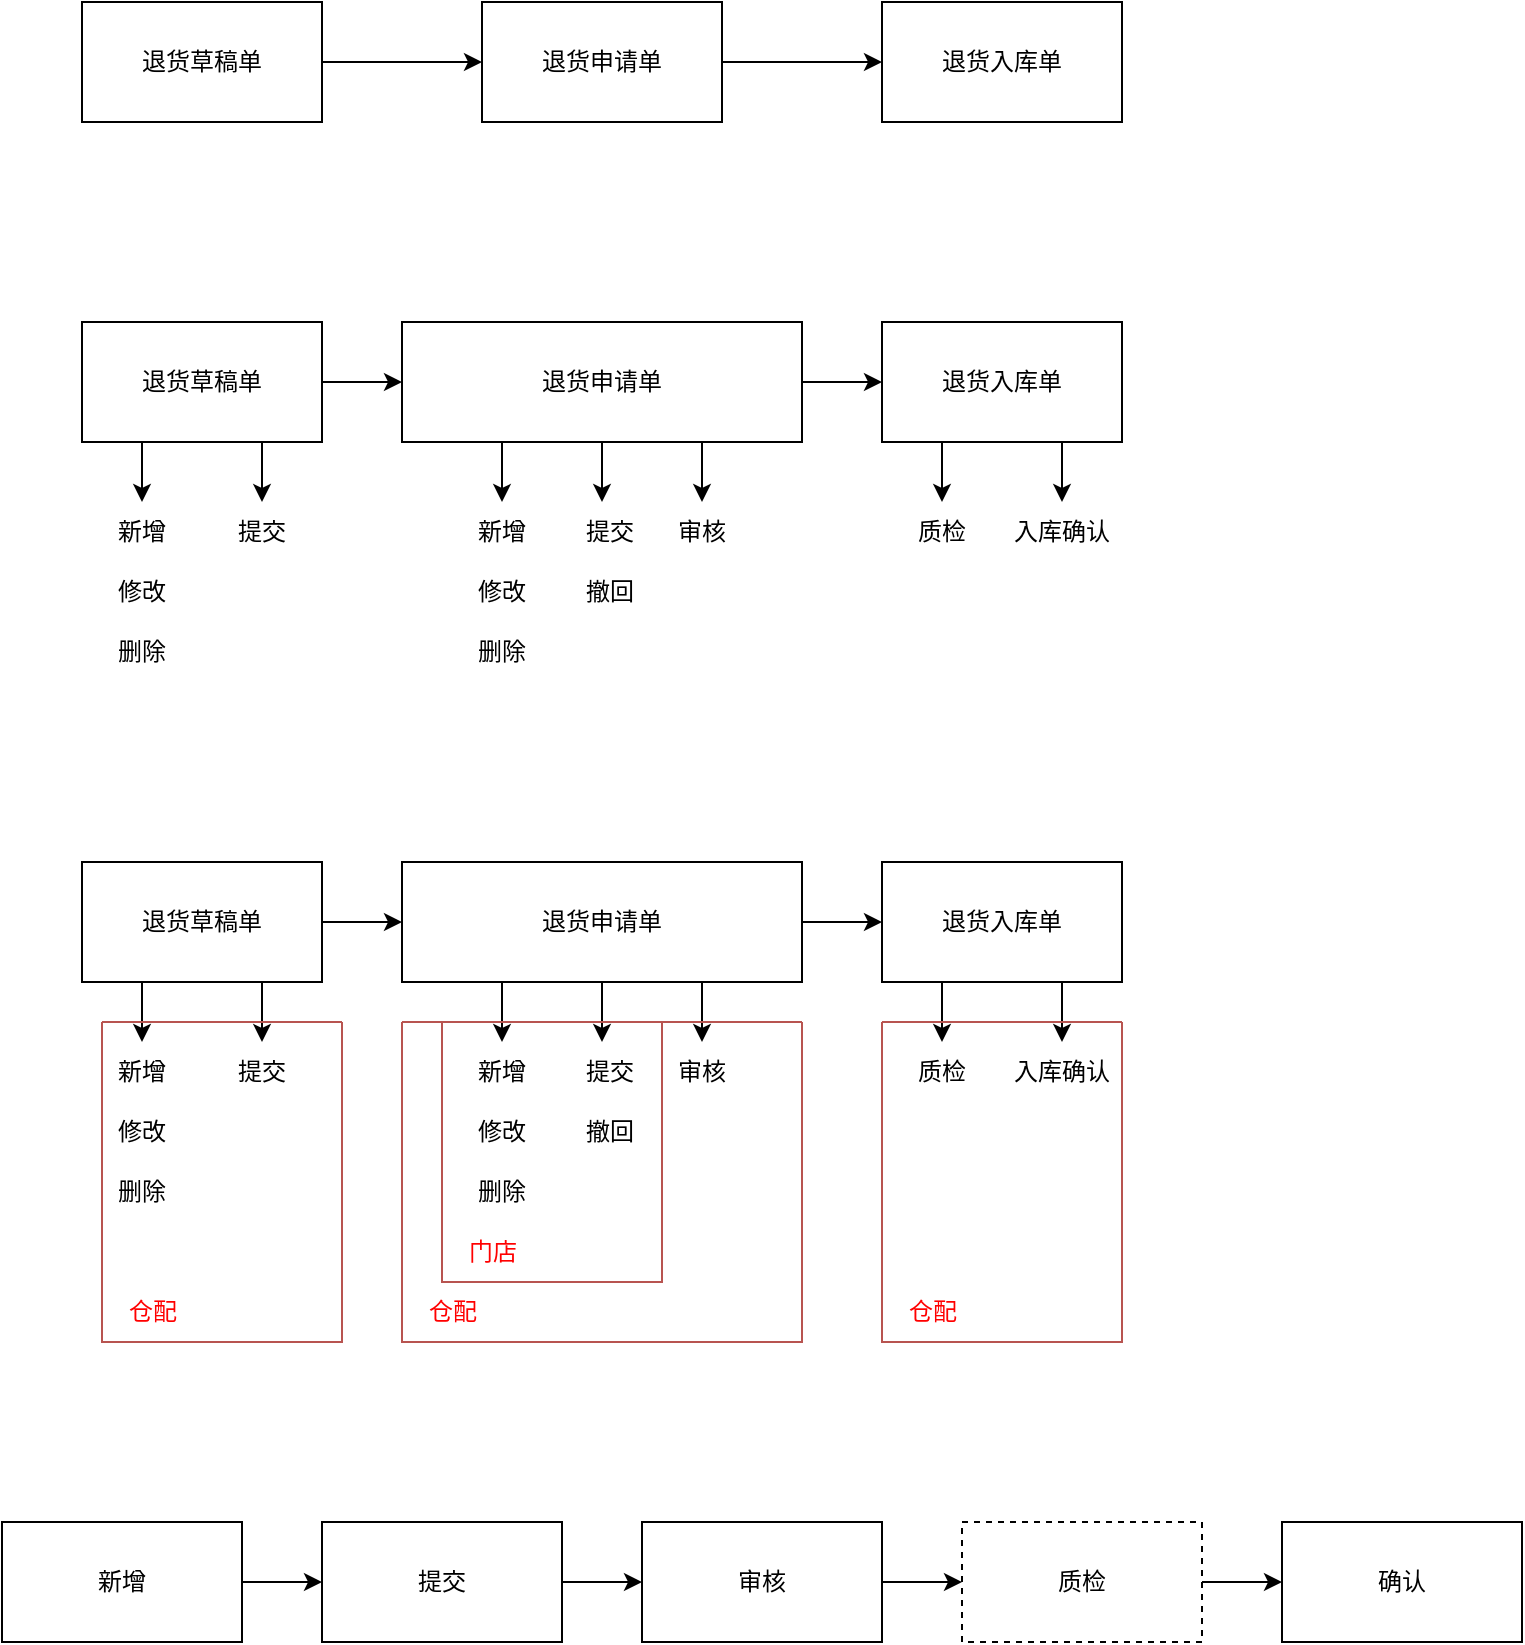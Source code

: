 <mxfile version="24.6.5" type="github" pages="10">
  <diagram name="单据图" id="FxYt-3161vhRmsvRQ9Sq">
    <mxGraphModel dx="1195" dy="643" grid="0" gridSize="10" guides="1" tooltips="1" connect="1" arrows="1" fold="1" page="1" pageScale="1" pageWidth="827" pageHeight="1169" math="0" shadow="0">
      <root>
        <mxCell id="0" />
        <mxCell id="1" parent="0" />
        <mxCell id="bnY7e7fmy8GhsmO2ouJq-3" value="" style="edgeStyle=orthogonalEdgeStyle;rounded=0;orthogonalLoop=1;jettySize=auto;html=1;" parent="1" source="bnY7e7fmy8GhsmO2ouJq-1" target="bnY7e7fmy8GhsmO2ouJq-2" edge="1">
          <mxGeometry relative="1" as="geometry" />
        </mxCell>
        <mxCell id="bnY7e7fmy8GhsmO2ouJq-1" value="退货草稿单" style="rounded=0;whiteSpace=wrap;html=1;" parent="1" vertex="1">
          <mxGeometry x="80" y="40" width="120" height="60" as="geometry" />
        </mxCell>
        <mxCell id="bnY7e7fmy8GhsmO2ouJq-5" value="" style="edgeStyle=orthogonalEdgeStyle;rounded=0;orthogonalLoop=1;jettySize=auto;html=1;" parent="1" source="bnY7e7fmy8GhsmO2ouJq-2" target="bnY7e7fmy8GhsmO2ouJq-4" edge="1">
          <mxGeometry relative="1" as="geometry" />
        </mxCell>
        <mxCell id="bnY7e7fmy8GhsmO2ouJq-2" value="退货申请单" style="rounded=0;whiteSpace=wrap;html=1;" parent="1" vertex="1">
          <mxGeometry x="280" y="40" width="120" height="60" as="geometry" />
        </mxCell>
        <mxCell id="bnY7e7fmy8GhsmO2ouJq-4" value="退货入库单" style="rounded=0;whiteSpace=wrap;html=1;" parent="1" vertex="1">
          <mxGeometry x="480" y="40" width="120" height="60" as="geometry" />
        </mxCell>
        <mxCell id="bnY7e7fmy8GhsmO2ouJq-6" value="" style="edgeStyle=orthogonalEdgeStyle;rounded=0;orthogonalLoop=1;jettySize=auto;html=1;" parent="1" source="bnY7e7fmy8GhsmO2ouJq-7" target="bnY7e7fmy8GhsmO2ouJq-9" edge="1">
          <mxGeometry relative="1" as="geometry" />
        </mxCell>
        <mxCell id="bnY7e7fmy8GhsmO2ouJq-7" value="退货草稿单" style="rounded=0;whiteSpace=wrap;html=1;" parent="1" vertex="1">
          <mxGeometry x="80" y="200" width="120" height="60" as="geometry" />
        </mxCell>
        <mxCell id="bnY7e7fmy8GhsmO2ouJq-8" value="" style="edgeStyle=orthogonalEdgeStyle;rounded=0;orthogonalLoop=1;jettySize=auto;html=1;" parent="1" source="bnY7e7fmy8GhsmO2ouJq-9" target="bnY7e7fmy8GhsmO2ouJq-10" edge="1">
          <mxGeometry relative="1" as="geometry" />
        </mxCell>
        <mxCell id="bnY7e7fmy8GhsmO2ouJq-9" value="退货申请单" style="rounded=0;whiteSpace=wrap;html=1;" parent="1" vertex="1">
          <mxGeometry x="240" y="200" width="200" height="60" as="geometry" />
        </mxCell>
        <mxCell id="bnY7e7fmy8GhsmO2ouJq-10" value="退货入库单" style="rounded=0;whiteSpace=wrap;html=1;" parent="1" vertex="1">
          <mxGeometry x="480" y="200" width="120" height="60" as="geometry" />
        </mxCell>
        <mxCell id="bnY7e7fmy8GhsmO2ouJq-11" value="" style="endArrow=classic;html=1;rounded=0;exitX=0.25;exitY=1;exitDx=0;exitDy=0;" parent="1" source="bnY7e7fmy8GhsmO2ouJq-7" edge="1">
          <mxGeometry width="50" height="50" relative="1" as="geometry">
            <mxPoint x="230" y="340" as="sourcePoint" />
            <mxPoint x="110" y="290" as="targetPoint" />
          </mxGeometry>
        </mxCell>
        <mxCell id="bnY7e7fmy8GhsmO2ouJq-13" value="新增" style="text;html=1;align=center;verticalAlign=middle;whiteSpace=wrap;rounded=0;" parent="1" vertex="1">
          <mxGeometry x="80" y="290" width="60" height="30" as="geometry" />
        </mxCell>
        <mxCell id="bnY7e7fmy8GhsmO2ouJq-14" value="修改" style="text;html=1;align=center;verticalAlign=middle;whiteSpace=wrap;rounded=0;" parent="1" vertex="1">
          <mxGeometry x="80" y="320" width="60" height="30" as="geometry" />
        </mxCell>
        <mxCell id="bnY7e7fmy8GhsmO2ouJq-16" value="删除" style="text;html=1;align=center;verticalAlign=middle;whiteSpace=wrap;rounded=0;" parent="1" vertex="1">
          <mxGeometry x="80" y="350" width="60" height="30" as="geometry" />
        </mxCell>
        <mxCell id="bnY7e7fmy8GhsmO2ouJq-19" value="" style="endArrow=classic;html=1;rounded=0;exitX=0.75;exitY=1;exitDx=0;exitDy=0;" parent="1" source="bnY7e7fmy8GhsmO2ouJq-7" edge="1">
          <mxGeometry width="50" height="50" relative="1" as="geometry">
            <mxPoint x="220" y="390" as="sourcePoint" />
            <mxPoint x="170" y="290" as="targetPoint" />
          </mxGeometry>
        </mxCell>
        <mxCell id="bnY7e7fmy8GhsmO2ouJq-20" value="提交" style="text;html=1;align=center;verticalAlign=middle;whiteSpace=wrap;rounded=0;" parent="1" vertex="1">
          <mxGeometry x="140" y="290" width="60" height="30" as="geometry" />
        </mxCell>
        <mxCell id="bnY7e7fmy8GhsmO2ouJq-21" value="" style="endArrow=classic;html=1;rounded=0;exitX=0.25;exitY=1;exitDx=0;exitDy=0;" parent="1" source="bnY7e7fmy8GhsmO2ouJq-9" edge="1">
          <mxGeometry width="50" height="50" relative="1" as="geometry">
            <mxPoint x="260" y="270" as="sourcePoint" />
            <mxPoint x="290" y="290" as="targetPoint" />
          </mxGeometry>
        </mxCell>
        <mxCell id="bnY7e7fmy8GhsmO2ouJq-22" value="新增" style="text;html=1;align=center;verticalAlign=middle;whiteSpace=wrap;rounded=0;" parent="1" vertex="1">
          <mxGeometry x="260" y="290" width="60" height="30" as="geometry" />
        </mxCell>
        <mxCell id="bnY7e7fmy8GhsmO2ouJq-23" value="修改" style="text;html=1;align=center;verticalAlign=middle;whiteSpace=wrap;rounded=0;" parent="1" vertex="1">
          <mxGeometry x="260" y="320" width="60" height="30" as="geometry" />
        </mxCell>
        <mxCell id="bnY7e7fmy8GhsmO2ouJq-24" value="删除" style="text;html=1;align=center;verticalAlign=middle;whiteSpace=wrap;rounded=0;" parent="1" vertex="1">
          <mxGeometry x="260" y="350" width="60" height="30" as="geometry" />
        </mxCell>
        <mxCell id="bnY7e7fmy8GhsmO2ouJq-25" value="" style="endArrow=classic;html=1;rounded=0;exitX=0.5;exitY=1;exitDx=0;exitDy=0;" parent="1" source="bnY7e7fmy8GhsmO2ouJq-9" edge="1">
          <mxGeometry width="50" height="50" relative="1" as="geometry">
            <mxPoint x="410" y="380" as="sourcePoint" />
            <mxPoint x="340" y="290" as="targetPoint" />
          </mxGeometry>
        </mxCell>
        <mxCell id="bnY7e7fmy8GhsmO2ouJq-26" value="提交" style="text;html=1;align=center;verticalAlign=middle;whiteSpace=wrap;rounded=0;" parent="1" vertex="1">
          <mxGeometry x="314" y="290" width="60" height="30" as="geometry" />
        </mxCell>
        <mxCell id="bnY7e7fmy8GhsmO2ouJq-27" value="撤回" style="text;html=1;align=center;verticalAlign=middle;whiteSpace=wrap;rounded=0;" parent="1" vertex="1">
          <mxGeometry x="314" y="320" width="60" height="30" as="geometry" />
        </mxCell>
        <mxCell id="bnY7e7fmy8GhsmO2ouJq-29" value="" style="endArrow=classic;html=1;rounded=0;exitX=0.75;exitY=1;exitDx=0;exitDy=0;" parent="1" source="bnY7e7fmy8GhsmO2ouJq-9" edge="1">
          <mxGeometry width="50" height="50" relative="1" as="geometry">
            <mxPoint x="440" y="390" as="sourcePoint" />
            <mxPoint x="390" y="290" as="targetPoint" />
          </mxGeometry>
        </mxCell>
        <mxCell id="bnY7e7fmy8GhsmO2ouJq-30" value="审核" style="text;html=1;align=center;verticalAlign=middle;whiteSpace=wrap;rounded=0;" parent="1" vertex="1">
          <mxGeometry x="360" y="290" width="60" height="30" as="geometry" />
        </mxCell>
        <mxCell id="bnY7e7fmy8GhsmO2ouJq-31" value="" style="endArrow=classic;html=1;rounded=0;exitX=0.75;exitY=1;exitDx=0;exitDy=0;" parent="1" source="bnY7e7fmy8GhsmO2ouJq-10" edge="1">
          <mxGeometry width="50" height="50" relative="1" as="geometry">
            <mxPoint x="530" y="430" as="sourcePoint" />
            <mxPoint x="570" y="290" as="targetPoint" />
          </mxGeometry>
        </mxCell>
        <mxCell id="bnY7e7fmy8GhsmO2ouJq-32" value="" style="endArrow=classic;html=1;rounded=0;exitX=0.25;exitY=1;exitDx=0;exitDy=0;" parent="1" source="bnY7e7fmy8GhsmO2ouJq-10" edge="1">
          <mxGeometry width="50" height="50" relative="1" as="geometry">
            <mxPoint x="500" y="460" as="sourcePoint" />
            <mxPoint x="510" y="290" as="targetPoint" />
          </mxGeometry>
        </mxCell>
        <mxCell id="bnY7e7fmy8GhsmO2ouJq-33" value="质检" style="text;html=1;align=center;verticalAlign=middle;whiteSpace=wrap;rounded=0;" parent="1" vertex="1">
          <mxGeometry x="480" y="290" width="60" height="30" as="geometry" />
        </mxCell>
        <mxCell id="bnY7e7fmy8GhsmO2ouJq-34" value="入库确认" style="text;html=1;align=center;verticalAlign=middle;whiteSpace=wrap;rounded=0;" parent="1" vertex="1">
          <mxGeometry x="540" y="290" width="60" height="30" as="geometry" />
        </mxCell>
        <mxCell id="fWUfFv7skvt26-jUhU9V-9" value="" style="edgeStyle=orthogonalEdgeStyle;rounded=0;orthogonalLoop=1;jettySize=auto;html=1;" parent="1" source="fWUfFv7skvt26-jUhU9V-10" target="fWUfFv7skvt26-jUhU9V-12" edge="1">
          <mxGeometry relative="1" as="geometry" />
        </mxCell>
        <mxCell id="fWUfFv7skvt26-jUhU9V-10" value="退货草稿单" style="rounded=0;whiteSpace=wrap;html=1;" parent="1" vertex="1">
          <mxGeometry x="80" y="470" width="120" height="60" as="geometry" />
        </mxCell>
        <mxCell id="fWUfFv7skvt26-jUhU9V-11" value="" style="edgeStyle=orthogonalEdgeStyle;rounded=0;orthogonalLoop=1;jettySize=auto;html=1;" parent="1" source="fWUfFv7skvt26-jUhU9V-12" target="fWUfFv7skvt26-jUhU9V-13" edge="1">
          <mxGeometry relative="1" as="geometry" />
        </mxCell>
        <mxCell id="fWUfFv7skvt26-jUhU9V-12" value="退货申请单" style="rounded=0;whiteSpace=wrap;html=1;" parent="1" vertex="1">
          <mxGeometry x="240" y="470" width="200" height="60" as="geometry" />
        </mxCell>
        <mxCell id="fWUfFv7skvt26-jUhU9V-13" value="退货入库单" style="rounded=0;whiteSpace=wrap;html=1;" parent="1" vertex="1">
          <mxGeometry x="480" y="470" width="120" height="60" as="geometry" />
        </mxCell>
        <mxCell id="fWUfFv7skvt26-jUhU9V-14" value="" style="endArrow=classic;html=1;rounded=0;exitX=0.25;exitY=1;exitDx=0;exitDy=0;" parent="1" source="fWUfFv7skvt26-jUhU9V-10" edge="1">
          <mxGeometry width="50" height="50" relative="1" as="geometry">
            <mxPoint x="230" y="610" as="sourcePoint" />
            <mxPoint x="110" y="560" as="targetPoint" />
          </mxGeometry>
        </mxCell>
        <mxCell id="fWUfFv7skvt26-jUhU9V-15" value="新增" style="text;html=1;align=center;verticalAlign=middle;whiteSpace=wrap;rounded=0;" parent="1" vertex="1">
          <mxGeometry x="80" y="560" width="60" height="30" as="geometry" />
        </mxCell>
        <mxCell id="fWUfFv7skvt26-jUhU9V-16" value="修改" style="text;html=1;align=center;verticalAlign=middle;whiteSpace=wrap;rounded=0;" parent="1" vertex="1">
          <mxGeometry x="80" y="590" width="60" height="30" as="geometry" />
        </mxCell>
        <mxCell id="fWUfFv7skvt26-jUhU9V-17" value="删除" style="text;html=1;align=center;verticalAlign=middle;whiteSpace=wrap;rounded=0;" parent="1" vertex="1">
          <mxGeometry x="80" y="620" width="60" height="30" as="geometry" />
        </mxCell>
        <mxCell id="fWUfFv7skvt26-jUhU9V-18" value="" style="endArrow=classic;html=1;rounded=0;exitX=0.75;exitY=1;exitDx=0;exitDy=0;" parent="1" source="fWUfFv7skvt26-jUhU9V-10" edge="1">
          <mxGeometry width="50" height="50" relative="1" as="geometry">
            <mxPoint x="220" y="660" as="sourcePoint" />
            <mxPoint x="170" y="560" as="targetPoint" />
          </mxGeometry>
        </mxCell>
        <mxCell id="fWUfFv7skvt26-jUhU9V-19" value="提交" style="text;html=1;align=center;verticalAlign=middle;whiteSpace=wrap;rounded=0;" parent="1" vertex="1">
          <mxGeometry x="140" y="560" width="60" height="30" as="geometry" />
        </mxCell>
        <mxCell id="fWUfFv7skvt26-jUhU9V-20" value="" style="endArrow=classic;html=1;rounded=0;exitX=0.25;exitY=1;exitDx=0;exitDy=0;" parent="1" source="fWUfFv7skvt26-jUhU9V-12" edge="1">
          <mxGeometry width="50" height="50" relative="1" as="geometry">
            <mxPoint x="260" y="540" as="sourcePoint" />
            <mxPoint x="290" y="560" as="targetPoint" />
          </mxGeometry>
        </mxCell>
        <mxCell id="fWUfFv7skvt26-jUhU9V-21" value="新增" style="text;html=1;align=center;verticalAlign=middle;whiteSpace=wrap;rounded=0;" parent="1" vertex="1">
          <mxGeometry x="260" y="560" width="60" height="30" as="geometry" />
        </mxCell>
        <mxCell id="fWUfFv7skvt26-jUhU9V-22" value="修改" style="text;html=1;align=center;verticalAlign=middle;whiteSpace=wrap;rounded=0;" parent="1" vertex="1">
          <mxGeometry x="260" y="590" width="60" height="30" as="geometry" />
        </mxCell>
        <mxCell id="fWUfFv7skvt26-jUhU9V-23" value="删除" style="text;html=1;align=center;verticalAlign=middle;whiteSpace=wrap;rounded=0;" parent="1" vertex="1">
          <mxGeometry x="260" y="620" width="60" height="30" as="geometry" />
        </mxCell>
        <mxCell id="fWUfFv7skvt26-jUhU9V-24" value="" style="endArrow=classic;html=1;rounded=0;exitX=0.5;exitY=1;exitDx=0;exitDy=0;" parent="1" source="fWUfFv7skvt26-jUhU9V-12" edge="1">
          <mxGeometry width="50" height="50" relative="1" as="geometry">
            <mxPoint x="410" y="650" as="sourcePoint" />
            <mxPoint x="340" y="560" as="targetPoint" />
          </mxGeometry>
        </mxCell>
        <mxCell id="fWUfFv7skvt26-jUhU9V-25" value="提交" style="text;html=1;align=center;verticalAlign=middle;whiteSpace=wrap;rounded=0;" parent="1" vertex="1">
          <mxGeometry x="314" y="560" width="60" height="30" as="geometry" />
        </mxCell>
        <mxCell id="fWUfFv7skvt26-jUhU9V-26" value="撤回" style="text;html=1;align=center;verticalAlign=middle;whiteSpace=wrap;rounded=0;" parent="1" vertex="1">
          <mxGeometry x="314" y="590" width="60" height="30" as="geometry" />
        </mxCell>
        <mxCell id="fWUfFv7skvt26-jUhU9V-27" value="" style="endArrow=classic;html=1;rounded=0;exitX=0.75;exitY=1;exitDx=0;exitDy=0;" parent="1" source="fWUfFv7skvt26-jUhU9V-12" edge="1">
          <mxGeometry width="50" height="50" relative="1" as="geometry">
            <mxPoint x="440" y="660" as="sourcePoint" />
            <mxPoint x="390" y="560" as="targetPoint" />
          </mxGeometry>
        </mxCell>
        <mxCell id="fWUfFv7skvt26-jUhU9V-28" value="审核" style="text;html=1;align=center;verticalAlign=middle;whiteSpace=wrap;rounded=0;" parent="1" vertex="1">
          <mxGeometry x="360" y="560" width="60" height="30" as="geometry" />
        </mxCell>
        <mxCell id="fWUfFv7skvt26-jUhU9V-29" value="" style="endArrow=classic;html=1;rounded=0;exitX=0.75;exitY=1;exitDx=0;exitDy=0;" parent="1" source="fWUfFv7skvt26-jUhU9V-13" edge="1">
          <mxGeometry width="50" height="50" relative="1" as="geometry">
            <mxPoint x="530" y="700" as="sourcePoint" />
            <mxPoint x="570" y="560" as="targetPoint" />
          </mxGeometry>
        </mxCell>
        <mxCell id="fWUfFv7skvt26-jUhU9V-30" value="" style="endArrow=classic;html=1;rounded=0;exitX=0.25;exitY=1;exitDx=0;exitDy=0;" parent="1" source="fWUfFv7skvt26-jUhU9V-13" edge="1">
          <mxGeometry width="50" height="50" relative="1" as="geometry">
            <mxPoint x="500" y="730" as="sourcePoint" />
            <mxPoint x="510" y="560" as="targetPoint" />
          </mxGeometry>
        </mxCell>
        <mxCell id="fWUfFv7skvt26-jUhU9V-31" value="质检" style="text;html=1;align=center;verticalAlign=middle;whiteSpace=wrap;rounded=0;" parent="1" vertex="1">
          <mxGeometry x="480" y="560" width="60" height="30" as="geometry" />
        </mxCell>
        <mxCell id="fWUfFv7skvt26-jUhU9V-32" value="入库确认" style="text;html=1;align=center;verticalAlign=middle;whiteSpace=wrap;rounded=0;" parent="1" vertex="1">
          <mxGeometry x="540" y="560" width="60" height="30" as="geometry" />
        </mxCell>
        <mxCell id="fWUfFv7skvt26-jUhU9V-33" value="" style="swimlane;startSize=0;fillColor=#f8cecc;strokeColor=#b85450;" parent="1" vertex="1">
          <mxGeometry x="90" y="550" width="120" height="160" as="geometry" />
        </mxCell>
        <mxCell id="fWUfFv7skvt26-jUhU9V-34" value="&lt;font color=&quot;#ff0000&quot;&gt;仓配&lt;/font&gt;" style="text;html=1;align=center;verticalAlign=middle;resizable=0;points=[];autosize=1;strokeColor=none;fillColor=none;" parent="fWUfFv7skvt26-jUhU9V-33" vertex="1">
          <mxGeometry y="130" width="50" height="30" as="geometry" />
        </mxCell>
        <mxCell id="fWUfFv7skvt26-jUhU9V-35" value="" style="swimlane;startSize=0;fillColor=#f8cecc;strokeColor=#b85450;" parent="1" vertex="1">
          <mxGeometry x="260" y="550" width="110" height="130" as="geometry" />
        </mxCell>
        <mxCell id="fWUfFv7skvt26-jUhU9V-36" value="" style="swimlane;startSize=0;fillColor=#f8cecc;strokeColor=#b85450;" parent="1" vertex="1">
          <mxGeometry x="240" y="550" width="200" height="160" as="geometry" />
        </mxCell>
        <mxCell id="fWUfFv7skvt26-jUhU9V-37" value="&lt;font color=&quot;#ff0000&quot;&gt;门店&lt;/font&gt;" style="text;html=1;align=center;verticalAlign=middle;resizable=0;points=[];autosize=1;strokeColor=none;fillColor=none;" parent="fWUfFv7skvt26-jUhU9V-36" vertex="1">
          <mxGeometry x="20" y="100" width="50" height="30" as="geometry" />
        </mxCell>
        <mxCell id="fWUfFv7skvt26-jUhU9V-38" value="&lt;font color=&quot;#ff0000&quot;&gt;仓配&lt;/font&gt;" style="text;html=1;align=center;verticalAlign=middle;resizable=0;points=[];autosize=1;strokeColor=none;fillColor=none;" parent="fWUfFv7skvt26-jUhU9V-36" vertex="1">
          <mxGeometry y="130" width="50" height="30" as="geometry" />
        </mxCell>
        <mxCell id="fWUfFv7skvt26-jUhU9V-39" value="" style="swimlane;startSize=0;fillColor=#f8cecc;strokeColor=#b85450;" parent="1" vertex="1">
          <mxGeometry x="480" y="550" width="120" height="160" as="geometry" />
        </mxCell>
        <mxCell id="fWUfFv7skvt26-jUhU9V-40" value="&lt;font color=&quot;#ff0000&quot;&gt;仓配&lt;/font&gt;" style="text;html=1;align=center;verticalAlign=middle;resizable=0;points=[];autosize=1;strokeColor=none;fillColor=none;" parent="fWUfFv7skvt26-jUhU9V-39" vertex="1">
          <mxGeometry y="130" width="50" height="30" as="geometry" />
        </mxCell>
        <mxCell id="G_OZH1yUZCXPACY8ldr0-4" value="" style="edgeStyle=orthogonalEdgeStyle;rounded=0;orthogonalLoop=1;jettySize=auto;html=1;" edge="1" parent="1" source="G_OZH1yUZCXPACY8ldr0-2" target="G_OZH1yUZCXPACY8ldr0-3">
          <mxGeometry relative="1" as="geometry" />
        </mxCell>
        <mxCell id="G_OZH1yUZCXPACY8ldr0-2" value="新增" style="rounded=0;whiteSpace=wrap;html=1;" vertex="1" parent="1">
          <mxGeometry x="40" y="800" width="120" height="60" as="geometry" />
        </mxCell>
        <mxCell id="G_OZH1yUZCXPACY8ldr0-6" value="" style="edgeStyle=orthogonalEdgeStyle;rounded=0;orthogonalLoop=1;jettySize=auto;html=1;" edge="1" parent="1" source="G_OZH1yUZCXPACY8ldr0-3" target="G_OZH1yUZCXPACY8ldr0-5">
          <mxGeometry relative="1" as="geometry" />
        </mxCell>
        <mxCell id="G_OZH1yUZCXPACY8ldr0-3" value="提交" style="rounded=0;whiteSpace=wrap;html=1;" vertex="1" parent="1">
          <mxGeometry x="200" y="800" width="120" height="60" as="geometry" />
        </mxCell>
        <mxCell id="G_OZH1yUZCXPACY8ldr0-8" value="" style="edgeStyle=orthogonalEdgeStyle;rounded=0;orthogonalLoop=1;jettySize=auto;html=1;" edge="1" parent="1" source="G_OZH1yUZCXPACY8ldr0-5" target="G_OZH1yUZCXPACY8ldr0-7">
          <mxGeometry relative="1" as="geometry" />
        </mxCell>
        <mxCell id="G_OZH1yUZCXPACY8ldr0-5" value="审核" style="rounded=0;whiteSpace=wrap;html=1;" vertex="1" parent="1">
          <mxGeometry x="360" y="800" width="120" height="60" as="geometry" />
        </mxCell>
        <mxCell id="G_OZH1yUZCXPACY8ldr0-10" value="" style="edgeStyle=orthogonalEdgeStyle;rounded=0;orthogonalLoop=1;jettySize=auto;html=1;" edge="1" parent="1" source="G_OZH1yUZCXPACY8ldr0-7" target="G_OZH1yUZCXPACY8ldr0-9">
          <mxGeometry relative="1" as="geometry" />
        </mxCell>
        <mxCell id="G_OZH1yUZCXPACY8ldr0-7" value="质检" style="rounded=0;whiteSpace=wrap;html=1;dashed=1;" vertex="1" parent="1">
          <mxGeometry x="520" y="800" width="120" height="60" as="geometry" />
        </mxCell>
        <mxCell id="G_OZH1yUZCXPACY8ldr0-9" value="确认" style="rounded=0;whiteSpace=wrap;html=1;" vertex="1" parent="1">
          <mxGeometry x="680" y="800" width="120" height="60" as="geometry" />
        </mxCell>
      </root>
    </mxGraphModel>
  </diagram>
  <diagram name="退货业务架构图" id="fuZDvo50az66igzhVkTH">
    <mxGraphModel dx="1195" dy="615" grid="1" gridSize="10" guides="1" tooltips="1" connect="1" arrows="1" fold="1" page="1" pageScale="1" pageWidth="827" pageHeight="1169" math="0" shadow="0">
      <root>
        <mxCell id="yHoJsHoUju9UReFSy8dS-0" />
        <mxCell id="yHoJsHoUju9UReFSy8dS-1" parent="yHoJsHoUju9UReFSy8dS-0" />
        <mxCell id="yHoJsHoUju9UReFSy8dS-2" value="" style="rounded=0;whiteSpace=wrap;html=1;" parent="yHoJsHoUju9UReFSy8dS-1" vertex="1">
          <mxGeometry x="20" y="40" width="780" height="120" as="geometry" />
        </mxCell>
        <mxCell id="yHoJsHoUju9UReFSy8dS-3" value="单据创建" style="shape=step;perimeter=stepPerimeter;whiteSpace=wrap;html=1;fixedSize=1;fillColor=#0050ef;strokeColor=#001DBC;fontColor=#ffffff;" parent="yHoJsHoUju9UReFSy8dS-1" vertex="1">
          <mxGeometry x="38" y="200" width="120" height="80" as="geometry" />
        </mxCell>
        <mxCell id="yHoJsHoUju9UReFSy8dS-4" value="提交/锁定库存" style="shape=step;perimeter=stepPerimeter;whiteSpace=wrap;html=1;fixedSize=1;fillColor=#0050ef;strokeColor=#001DBC;fontColor=#ffffff;" parent="yHoJsHoUju9UReFSy8dS-1" vertex="1">
          <mxGeometry x="158" y="200" width="100" height="80" as="geometry" />
        </mxCell>
        <mxCell id="yHoJsHoUju9UReFSy8dS-5" value="审核/推单到仓" style="shape=step;perimeter=stepPerimeter;whiteSpace=wrap;html=1;fixedSize=1;fillColor=#0050ef;strokeColor=#001DBC;fontColor=#ffffff;" parent="yHoJsHoUju9UReFSy8dS-1" vertex="1">
          <mxGeometry x="368" y="200" width="110" height="80" as="geometry" />
        </mxCell>
        <mxCell id="yHoJsHoUju9UReFSy8dS-6" value="确认/流水记账" style="shape=step;perimeter=stepPerimeter;whiteSpace=wrap;html=1;fixedSize=1;fillColor=#0050ef;strokeColor=#001DBC;fontColor=#ffffff;" parent="yHoJsHoUju9UReFSy8dS-1" vertex="1">
          <mxGeometry x="478" y="200" width="120" height="80" as="geometry" />
        </mxCell>
        <mxCell id="yHoJsHoUju9UReFSy8dS-7" value="完结/自动单据" style="shape=step;perimeter=stepPerimeter;whiteSpace=wrap;html=1;fixedSize=1;fillColor=#0050ef;strokeColor=#001DBC;fontColor=#ffffff;" parent="yHoJsHoUju9UReFSy8dS-1" vertex="1">
          <mxGeometry x="598" y="200" width="190" height="80" as="geometry" />
        </mxCell>
        <mxCell id="yHoJsHoUju9UReFSy8dS-8" value="ERP页面录入" style="rounded=0;whiteSpace=wrap;html=1;fillColor=#d5e8d4;strokeColor=#82b366;" parent="yHoJsHoUju9UReFSy8dS-1" vertex="1">
          <mxGeometry x="110" y="80" width="80" height="40" as="geometry" />
        </mxCell>
        <mxCell id="yHoJsHoUju9UReFSy8dS-9" value="质量投诉系统" style="rounded=0;whiteSpace=wrap;html=1;fillColor=#d5e8d4;strokeColor=#82b366;" parent="yHoJsHoUju9UReFSy8dS-1" vertex="1">
          <mxGeometry x="310" y="80" width="80" height="40" as="geometry" />
        </mxCell>
        <mxCell id="yHoJsHoUju9UReFSy8dS-10" value="EOMS" style="rounded=0;whiteSpace=wrap;html=1;fillColor=#d5e8d4;strokeColor=#82b366;" parent="yHoJsHoUju9UReFSy8dS-1" vertex="1">
          <mxGeometry x="413.5" y="80" width="80" height="40" as="geometry" />
        </mxCell>
        <mxCell id="yHoJsHoUju9UReFSy8dS-11" value="日结" style="rounded=0;whiteSpace=wrap;html=1;fillColor=#d5e8d4;strokeColor=#82b366;" parent="yHoJsHoUju9UReFSy8dS-1" vertex="1">
          <mxGeometry x="610" y="80" width="80" height="40" as="geometry" />
        </mxCell>
        <mxCell id="yHoJsHoUju9UReFSy8dS-12" value="金农" style="rounded=0;whiteSpace=wrap;html=1;fillColor=#d5e8d4;strokeColor=#82b366;" parent="yHoJsHoUju9UReFSy8dS-1" vertex="1">
          <mxGeometry x="700" y="80" width="80" height="40" as="geometry" />
        </mxCell>
        <mxCell id="yHoJsHoUju9UReFSy8dS-13" value="ERP单据触发" style="rounded=0;whiteSpace=wrap;html=1;fillColor=#d5e8d4;strokeColor=#82b366;" parent="yHoJsHoUju9UReFSy8dS-1" vertex="1">
          <mxGeometry x="210" y="80" width="80" height="40" as="geometry" />
        </mxCell>
        <mxCell id="yHoJsHoUju9UReFSy8dS-14" value="18种来源类型" style="text;html=1;align=center;verticalAlign=middle;whiteSpace=wrap;rounded=0;" parent="yHoJsHoUju9UReFSy8dS-1" vertex="1">
          <mxGeometry x="50" y="50" width="20" height="100" as="geometry" />
        </mxCell>
        <mxCell id="yHoJsHoUju9UReFSy8dS-15" value="单据提交动作" style="rounded=0;whiteSpace=wrap;html=1;" parent="yHoJsHoUju9UReFSy8dS-1" vertex="1">
          <mxGeometry x="158" y="300" width="100" height="40" as="geometry" />
        </mxCell>
        <mxCell id="yHoJsHoUju9UReFSy8dS-16" value="锁定库存" style="rounded=0;whiteSpace=wrap;html=1;" parent="yHoJsHoUju9UReFSy8dS-1" vertex="1">
          <mxGeometry x="158" y="360" width="100" height="40" as="geometry" />
        </mxCell>
        <mxCell id="yHoJsHoUju9UReFSy8dS-17" value="好吃卡锁定" style="rounded=0;whiteSpace=wrap;html=1;fillColor=#e3c800;fontColor=#000000;strokeColor=#B09500;" parent="yHoJsHoUju9UReFSy8dS-1" vertex="1">
          <mxGeometry x="158" y="420" width="100" height="40" as="geometry" />
        </mxCell>
        <mxCell id="yHoJsHoUju9UReFSy8dS-19" value="库存锁定响应" style="shape=step;perimeter=stepPerimeter;whiteSpace=wrap;html=1;fixedSize=1;fillColor=#0050ef;strokeColor=#001DBC;fontColor=#ffffff;" parent="yHoJsHoUju9UReFSy8dS-1" vertex="1">
          <mxGeometry x="258" y="200" width="110" height="80" as="geometry" />
        </mxCell>
        <mxCell id="yHoJsHoUju9UReFSy8dS-20" value="单据提交完成" style="rounded=0;whiteSpace=wrap;html=1;" parent="yHoJsHoUju9UReFSy8dS-1" vertex="1">
          <mxGeometry x="268" y="300" width="90" height="40" as="geometry" />
        </mxCell>
        <mxCell id="yHoJsHoUju9UReFSy8dS-21" value="自动审核" style="rounded=0;whiteSpace=wrap;html=1;fillColor=#008a00;fontColor=#ffffff;strokeColor=#005700;" parent="yHoJsHoUju9UReFSy8dS-1" vertex="1">
          <mxGeometry x="268" y="420" width="90" height="40" as="geometry" />
        </mxCell>
        <mxCell id="yHoJsHoUju9UReFSy8dS-22" value="通知上游锁定结果" style="rounded=0;whiteSpace=wrap;html=1;" parent="yHoJsHoUju9UReFSy8dS-1" vertex="1">
          <mxGeometry x="268" y="360" width="90" height="40" as="geometry" />
        </mxCell>
        <mxCell id="yHoJsHoUju9UReFSy8dS-23" value="无实物,&lt;div&gt;退货价格更新&lt;/div&gt;" style="rounded=0;whiteSpace=wrap;html=1;fillColor=#d80073;fontColor=#ffffff;strokeColor=#A50040;" parent="yHoJsHoUju9UReFSy8dS-1" vertex="1">
          <mxGeometry x="369.25" y="840" width="100" height="40" as="geometry" />
        </mxCell>
        <mxCell id="yHoJsHoUju9UReFSy8dS-24" value="拆单,&lt;div&gt;退货入库单&lt;/div&gt;" style="rounded=0;whiteSpace=wrap;html=1;" parent="yHoJsHoUju9UReFSy8dS-1" vertex="1">
          <mxGeometry x="368" y="420" width="100" height="40" as="geometry" />
        </mxCell>
        <mxCell id="yHoJsHoUju9UReFSy8dS-25" value="质检信息" style="rounded=0;whiteSpace=wrap;html=1;" parent="yHoJsHoUju9UReFSy8dS-1" vertex="1">
          <mxGeometry x="369.25" y="540" width="98.75" height="40" as="geometry" />
        </mxCell>
        <mxCell id="yHoJsHoUju9UReFSy8dS-26" value="单据审核完成" style="rounded=0;whiteSpace=wrap;html=1;" parent="yHoJsHoUju9UReFSy8dS-1" vertex="1">
          <mxGeometry x="369.25" y="300" width="98.75" height="40" as="geometry" />
        </mxCell>
        <mxCell id="yHoJsHoUju9UReFSy8dS-27" value="推单WMS" style="rounded=0;whiteSpace=wrap;html=1;" parent="yHoJsHoUju9UReFSy8dS-1" vertex="1">
          <mxGeometry x="368" y="600" width="100" height="40" as="geometry" />
        </mxCell>
        <mxCell id="yHoJsHoUju9UReFSy8dS-28" value="推单TMS" style="rounded=0;whiteSpace=wrap;html=1;" parent="yHoJsHoUju9UReFSy8dS-1" vertex="1">
          <mxGeometry x="368" y="660" width="100" height="40" as="geometry" />
        </mxCell>
        <mxCell id="yHoJsHoUju9UReFSy8dS-29" value="无实物,&lt;div&gt;自动确认&lt;/div&gt;" style="rounded=0;whiteSpace=wrap;html=1;fillColor=#008a00;fontColor=#ffffff;strokeColor=#005700;" parent="yHoJsHoUju9UReFSy8dS-1" vertex="1">
          <mxGeometry x="370.5" y="900" width="98.75" height="40" as="geometry" />
        </mxCell>
        <mxCell id="yHoJsHoUju9UReFSy8dS-30" value="好吃卡审核(出库)" style="rounded=0;whiteSpace=wrap;html=1;fillColor=#e3c800;fontColor=#000000;strokeColor=#B09500;" parent="yHoJsHoUju9UReFSy8dS-1" vertex="1">
          <mxGeometry x="368" y="720" width="100" height="40" as="geometry" />
        </mxCell>
        <mxCell id="yHoJsHoUju9UReFSy8dS-31" value="采购退货自动单" style="rounded=0;whiteSpace=wrap;html=1;" parent="yHoJsHoUju9UReFSy8dS-1" vertex="1">
          <mxGeometry x="368" y="780" width="100" height="40" as="geometry" />
        </mxCell>
        <mxCell id="yHoJsHoUju9UReFSy8dS-32" value="退货价格更新" style="rounded=0;whiteSpace=wrap;html=1;fillColor=#d80073;fontColor=#ffffff;strokeColor=#A50040;" parent="yHoJsHoUju9UReFSy8dS-1" vertex="1">
          <mxGeometry x="488" y="470" width="100" height="40" as="geometry" />
        </mxCell>
        <mxCell id="yHoJsHoUju9UReFSy8dS-33" value="帮扶返点信息" style="rounded=0;whiteSpace=wrap;html=1;" parent="yHoJsHoUju9UReFSy8dS-1" vertex="1">
          <mxGeometry x="488" y="360" width="100" height="40" as="geometry" />
        </mxCell>
        <mxCell id="yHoJsHoUju9UReFSy8dS-34" value="单据确认动作" style="rounded=0;whiteSpace=wrap;html=1;" parent="yHoJsHoUju9UReFSy8dS-1" vertex="1">
          <mxGeometry x="488" y="300" width="100" height="40" as="geometry" />
        </mxCell>
        <mxCell id="yHoJsHoUju9UReFSy8dS-35" value="异常,通知wms" style="rounded=0;whiteSpace=wrap;html=1;" parent="yHoJsHoUju9UReFSy8dS-1" vertex="1">
          <mxGeometry x="488" y="600" width="100" height="40" as="geometry" />
        </mxCell>
        <mxCell id="yHoJsHoUju9UReFSy8dS-36" value="推送库存,流水记账" style="rounded=0;whiteSpace=wrap;html=1;" parent="yHoJsHoUju9UReFSy8dS-1" vertex="1">
          <mxGeometry x="488" y="540" width="100" height="40" as="geometry" />
        </mxCell>
        <mxCell id="yHoJsHoUju9UReFSy8dS-37" value="好吃卡信息校验更新" style="rounded=0;whiteSpace=wrap;html=1;fillColor=#e3c800;fontColor=#000000;strokeColor=#B09500;" parent="yHoJsHoUju9UReFSy8dS-1" vertex="1">
          <mxGeometry x="488" y="660" width="100" height="40" as="geometry" />
        </mxCell>
        <mxCell id="yHoJsHoUju9UReFSy8dS-38" value="EOMS心享自动单" style="rounded=0;whiteSpace=wrap;html=1;" parent="yHoJsHoUju9UReFSy8dS-1" vertex="1">
          <mxGeometry x="488" y="720" width="100" height="40" as="geometry" />
        </mxCell>
        <mxCell id="yHoJsHoUju9UReFSy8dS-39" value="帮扶返点信息" style="rounded=0;whiteSpace=wrap;html=1;" parent="yHoJsHoUju9UReFSy8dS-1" vertex="1">
          <mxGeometry x="369" y="480" width="99" height="40" as="geometry" />
        </mxCell>
        <mxCell id="yHoJsHoUju9UReFSy8dS-40" value="绑定到货单变更" style="rounded=0;whiteSpace=wrap;html=1;fillColor=#d80073;fontColor=#ffffff;strokeColor=#A50040;" parent="yHoJsHoUju9UReFSy8dS-1" vertex="1">
          <mxGeometry x="488" y="430" width="100" height="40" as="geometry" />
        </mxCell>
        <mxCell id="yHoJsHoUju9UReFSy8dS-41" value="通知上游完结结果" style="rounded=0;whiteSpace=wrap;html=1;" parent="yHoJsHoUju9UReFSy8dS-1" vertex="1">
          <mxGeometry x="598" y="480" width="90" height="40" as="geometry" />
        </mxCell>
        <mxCell id="yHoJsHoUju9UReFSy8dS-42" value="机构授信增加" style="rounded=0;whiteSpace=wrap;html=1;" parent="yHoJsHoUju9UReFSy8dS-1" vertex="1">
          <mxGeometry x="598" y="360" width="90" height="40" as="geometry" />
        </mxCell>
        <mxCell id="yHoJsHoUju9UReFSy8dS-43" value="外机构信息回填" style="rounded=0;whiteSpace=wrap;html=1;" parent="yHoJsHoUju9UReFSy8dS-1" vertex="1">
          <mxGeometry x="698" y="360" width="90" height="40" as="geometry" />
        </mxCell>
        <mxCell id="yHoJsHoUju9UReFSy8dS-44" value="库存报损单" style="rounded=0;whiteSpace=wrap;html=1;" parent="yHoJsHoUju9UReFSy8dS-1" vertex="1">
          <mxGeometry x="698" y="540" width="90" height="40" as="geometry" />
        </mxCell>
        <mxCell id="yHoJsHoUju9UReFSy8dS-45" value="单据更新完结" style="rounded=0;whiteSpace=wrap;html=1;" parent="yHoJsHoUju9UReFSy8dS-1" vertex="1">
          <mxGeometry x="598" y="300" width="90" height="40" as="geometry" />
        </mxCell>
        <mxCell id="yHoJsHoUju9UReFSy8dS-46" value="更新采购退货自动单" style="rounded=0;whiteSpace=wrap;html=1;" parent="yHoJsHoUju9UReFSy8dS-1" vertex="1">
          <mxGeometry x="698" y="480" width="90" height="40" as="geometry" />
        </mxCell>
        <mxCell id="yHoJsHoUju9UReFSy8dS-47" value="绑定到货单变更" style="rounded=0;whiteSpace=wrap;html=1;fillColor=#d80073;fontColor=#ffffff;strokeColor=#A50040;" parent="yHoJsHoUju9UReFSy8dS-1" vertex="1">
          <mxGeometry x="598" y="420" width="90" height="40" as="geometry" />
        </mxCell>
        <mxCell id="yHoJsHoUju9UReFSy8dS-48" value="好吃卡确认" style="rounded=0;whiteSpace=wrap;html=1;fillColor=#e3c800;fontColor=#000000;strokeColor=#B09500;" parent="yHoJsHoUju9UReFSy8dS-1" vertex="1">
          <mxGeometry x="598" y="540" width="90" height="40" as="geometry" />
        </mxCell>
        <mxCell id="yHoJsHoUju9UReFSy8dS-49" value="无仓机构生成自动退单" style="rounded=0;whiteSpace=wrap;html=1;" parent="yHoJsHoUju9UReFSy8dS-1" vertex="1">
          <mxGeometry x="698" y="600" width="90" height="40" as="geometry" />
        </mxCell>
        <mxCell id="yHoJsHoUju9UReFSy8dS-50" value="采购退货单自动单" style="rounded=0;whiteSpace=wrap;html=1;" parent="yHoJsHoUju9UReFSy8dS-1" vertex="1">
          <mxGeometry x="698" y="660" width="90" height="40" as="geometry" />
        </mxCell>
        <mxCell id="yHoJsHoUju9UReFSy8dS-51" value="回写前置单据" style="rounded=0;whiteSpace=wrap;html=1;" parent="yHoJsHoUju9UReFSy8dS-1" vertex="1">
          <mxGeometry x="698" y="420" width="90" height="40" as="geometry" />
        </mxCell>
        <mxCell id="yHoJsHoUju9UReFSy8dS-52" value="客户订单额度更新" style="rounded=0;whiteSpace=wrap;html=1;" parent="yHoJsHoUju9UReFSy8dS-1" vertex="1">
          <mxGeometry x="698" y="300" width="90" height="40" as="geometry" />
        </mxCell>
        <mxCell id="yHoJsHoUju9UReFSy8dS-53" value="审核不通过,&lt;div&gt;释放锁定库存&lt;/div&gt;" style="rounded=0;whiteSpace=wrap;html=1;" parent="yHoJsHoUju9UReFSy8dS-1" vertex="1">
          <mxGeometry x="368" y="360" width="100" height="40" as="geometry" />
        </mxCell>
        <mxCell id="yHoJsHoUju9UReFSy8dS-54" value="幂等" style="rounded=0;whiteSpace=wrap;html=1;" parent="yHoJsHoUju9UReFSy8dS-1" vertex="1">
          <mxGeometry x="38" y="300" width="100" height="40" as="geometry" />
        </mxCell>
        <mxCell id="yHoJsHoUju9UReFSy8dS-55" value="表信息赋值,&lt;div&gt;DB新增&lt;/div&gt;" style="rounded=0;whiteSpace=wrap;html=1;" parent="yHoJsHoUju9UReFSy8dS-1" vertex="1">
          <mxGeometry x="38" y="420" width="100" height="40" as="geometry" />
        </mxCell>
        <mxCell id="yHoJsHoUju9UReFSy8dS-56" value="绑定到货单" style="rounded=0;whiteSpace=wrap;html=1;fillColor=#d80073;fontColor=#ffffff;strokeColor=#A50040;" parent="yHoJsHoUju9UReFSy8dS-1" vertex="1">
          <mxGeometry x="38" y="480" width="100" height="40" as="geometry" />
        </mxCell>
        <mxCell id="yHoJsHoUju9UReFSy8dS-57" value="好吃卡校验" style="rounded=0;whiteSpace=wrap;html=1;fillColor=#e3c800;fontColor=#000000;strokeColor=#B09500;" parent="yHoJsHoUju9UReFSy8dS-1" vertex="1">
          <mxGeometry x="38" y="360" width="100" height="40" as="geometry" />
        </mxCell>
        <mxCell id="yHoJsHoUju9UReFSy8dS-58" value="提货单业务" style="rounded=0;whiteSpace=wrap;html=1;" parent="yHoJsHoUju9UReFSy8dS-1" vertex="1">
          <mxGeometry x="39" y="540" width="100" height="40" as="geometry" />
        </mxCell>
        <mxCell id="yHoJsHoUju9UReFSy8dS-60" value="自动提交" style="rounded=0;whiteSpace=wrap;html=1;fillColor=#008a00;fontColor=#ffffff;strokeColor=#005700;" parent="yHoJsHoUju9UReFSy8dS-1" vertex="1">
          <mxGeometry x="39" y="600" width="100" height="40" as="geometry" />
        </mxCell>
        <mxCell id="yHoJsHoUju9UReFSy8dS-61" value="好吃卡系统" style="rounded=0;whiteSpace=wrap;html=1;fillColor=#d5e8d4;strokeColor=#82b366;" parent="yHoJsHoUju9UReFSy8dS-1" vertex="1">
          <mxGeometry x="510" y="80" width="80" height="40" as="geometry" />
        </mxCell>
        <mxCell id="mMBIvjUdo_17O6c7zLJM-1" value="" style="rounded=0;whiteSpace=wrap;html=1;" parent="yHoJsHoUju9UReFSy8dS-1" vertex="1">
          <mxGeometry x="20" y="1080" width="779" height="80" as="geometry" />
        </mxCell>
        <mxCell id="mMBIvjUdo_17O6c7zLJM-2" value="18个新增接口" style="rounded=0;whiteSpace=wrap;html=1;fillColor=#e51400;strokeColor=#B20000;fontColor=#ffffff;" parent="yHoJsHoUju9UReFSy8dS-1" vertex="1">
          <mxGeometry x="118" y="1100" width="80" height="40" as="geometry" />
        </mxCell>
        <mxCell id="mMBIvjUdo_17O6c7zLJM-3" value="业务判断过多" style="rounded=0;whiteSpace=wrap;html=1;fillColor=#e51400;strokeColor=#B20000;fontColor=#ffffff;" parent="yHoJsHoUju9UReFSy8dS-1" vertex="1">
          <mxGeometry x="332.5" y="1100" width="80" height="40" as="geometry" />
        </mxCell>
        <mxCell id="mMBIvjUdo_17O6c7zLJM-4" value="通知上游方法分散" style="rounded=0;whiteSpace=wrap;html=1;fillColor=#e51400;strokeColor=#B20000;fontColor=#ffffff;" parent="yHoJsHoUju9UReFSy8dS-1" vertex="1">
          <mxGeometry x="653" y="1100" width="80" height="40" as="geometry" />
        </mxCell>
        <mxCell id="mMBIvjUdo_17O6c7zLJM-5" value="逻辑判断分散不统一" style="rounded=0;whiteSpace=wrap;html=1;fillColor=#e51400;strokeColor=#B20000;fontColor=#ffffff;" parent="yHoJsHoUju9UReFSy8dS-1" vertex="1">
          <mxGeometry x="549" y="1100" width="80" height="40" as="geometry" />
        </mxCell>
        <mxCell id="mMBIvjUdo_17O6c7zLJM-6" value="代码重复率高" style="rounded=0;whiteSpace=wrap;html=1;fillColor=#e51400;strokeColor=#B20000;fontColor=#ffffff;" parent="yHoJsHoUju9UReFSy8dS-1" vertex="1">
          <mxGeometry x="229" y="1100" width="80" height="40" as="geometry" />
        </mxCell>
        <mxCell id="mMBIvjUdo_17O6c7zLJM-7" value="代码嵌套较深,逻辑不清晰" style="rounded=0;whiteSpace=wrap;html=1;fillColor=#e51400;strokeColor=#B20000;fontColor=#ffffff;" parent="yHoJsHoUju9UReFSy8dS-1" vertex="1">
          <mxGeometry x="439" y="1100" width="80" height="40" as="geometry" />
        </mxCell>
        <mxCell id="mMBIvjUdo_17O6c7zLJM-8" value="存在的问题描述" style="text;html=1;align=center;verticalAlign=middle;whiteSpace=wrap;rounded=0;" parent="yHoJsHoUju9UReFSy8dS-1" vertex="1">
          <mxGeometry x="39" y="1110" width="60" height="30" as="geometry" />
        </mxCell>
      </root>
    </mxGraphModel>
  </diagram>
  <diagram id="rHSDT1ui0ViA5XCGzUwo" name="时序图1">
    <mxGraphModel dx="2620" dy="923" grid="1" gridSize="10" guides="1" tooltips="1" connect="1" arrows="1" fold="1" page="1" pageScale="1" pageWidth="827" pageHeight="1169" math="0" shadow="0">
      <root>
        <mxCell id="0" />
        <mxCell id="1" parent="0" />
        <mxCell id="nExD_tFKTg3PK4DnfEb5-5" value="批量退货&lt;div&gt;(退货草稿单)&lt;/div&gt;" style="shape=umlLifeline;perimeter=lifelinePerimeter;whiteSpace=wrap;html=1;container=1;collapsible=0;recursiveResize=0;outlineConnect=0;" vertex="1" parent="1">
          <mxGeometry x="-643" y="30" width="100" height="1000" as="geometry" />
        </mxCell>
        <mxCell id="nExD_tFKTg3PK4DnfEb5-68" value="" style="html=1;points=[];perimeter=orthogonalPerimeter;outlineConnect=0;targetShapes=umlLifeline;portConstraint=eastwest;newEdgeStyle={&quot;edgeStyle&quot;:&quot;elbowEdgeStyle&quot;,&quot;elbow&quot;:&quot;vertical&quot;,&quot;curved&quot;:0,&quot;rounded&quot;:0};" vertex="1" parent="nExD_tFKTg3PK4DnfEb5-5">
          <mxGeometry x="45" y="190" width="10" height="60" as="geometry" />
        </mxCell>
        <mxCell id="nExD_tFKTg3PK4DnfEb5-79" value="" style="html=1;points=[];perimeter=orthogonalPerimeter;outlineConnect=0;targetShapes=umlLifeline;portConstraint=eastwest;newEdgeStyle={&quot;edgeStyle&quot;:&quot;elbowEdgeStyle&quot;,&quot;elbow&quot;:&quot;vertical&quot;,&quot;curved&quot;:0,&quot;rounded&quot;:0};" vertex="1" parent="nExD_tFKTg3PK4DnfEb5-5">
          <mxGeometry x="45" y="350" width="10" height="60" as="geometry" />
        </mxCell>
        <mxCell id="nExD_tFKTg3PK4DnfEb5-84" value="门店退货页面新增/导入" style="html=1;verticalAlign=bottom;endArrow=block;curved=0;rounded=0;" edge="1" parent="nExD_tFKTg3PK4DnfEb5-5">
          <mxGeometry width="80" relative="1" as="geometry">
            <mxPoint x="-117" y="90" as="sourcePoint" />
            <mxPoint x="253.5" y="90" as="targetPoint" />
          </mxGeometry>
        </mxCell>
        <mxCell id="nExD_tFKTg3PK4DnfEb5-88" value="生成已提交退货申请单" style="html=1;verticalAlign=bottom;endArrow=block;curved=0;rounded=0;" edge="1" parent="nExD_tFKTg3PK4DnfEb5-5" target="nExD_tFKTg3PK4DnfEb5-15">
          <mxGeometry width="80" relative="1" as="geometry">
            <mxPoint x="53" y="400" as="sourcePoint" />
            <mxPoint x="133" y="400" as="targetPoint" />
          </mxGeometry>
        </mxCell>
        <mxCell id="nExD_tFKTg3PK4DnfEb5-15" value="退货申请单" style="shape=umlLifeline;perimeter=lifelinePerimeter;whiteSpace=wrap;html=1;container=1;collapsible=0;recursiveResize=0;outlineConnect=0;" vertex="1" parent="1">
          <mxGeometry x="-439" y="30" width="100" height="980" as="geometry" />
        </mxCell>
        <mxCell id="nExD_tFKTg3PK4DnfEb5-64" value="" style="html=1;points=[];perimeter=orthogonalPerimeter;outlineConnect=0;targetShapes=umlLifeline;portConstraint=eastwest;newEdgeStyle={&quot;edgeStyle&quot;:&quot;elbowEdgeStyle&quot;,&quot;elbow&quot;:&quot;vertical&quot;,&quot;curved&quot;:0,&quot;rounded&quot;:0};" vertex="1" parent="nExD_tFKTg3PK4DnfEb5-15">
          <mxGeometry x="45" y="80" width="10" height="60" as="geometry" />
        </mxCell>
        <mxCell id="nExD_tFKTg3PK4DnfEb5-82" value="" style="html=1;points=[[0,0,0,0,5],[0,1,0,0,-5],[1,0,0,0,5],[1,1,0,0,-5]];perimeter=orthogonalPerimeter;outlineConnect=0;targetShapes=umlLifeline;portConstraint=eastwest;newEdgeStyle={&quot;curved&quot;:0,&quot;rounded&quot;:0};" vertex="1" parent="nExD_tFKTg3PK4DnfEb5-15">
          <mxGeometry x="45" y="290" width="10" height="80" as="geometry" />
        </mxCell>
        <mxCell id="nExD_tFKTg3PK4DnfEb5-89" value="" style="html=1;points=[[0,0,0,0,5],[0,1,0,0,-5],[1,0,0,0,5],[1,1,0,0,-5]];perimeter=orthogonalPerimeter;outlineConnect=0;targetShapes=umlLifeline;portConstraint=eastwest;newEdgeStyle={&quot;curved&quot;:0,&quot;rounded&quot;:0};" vertex="1" parent="nExD_tFKTg3PK4DnfEb5-15">
          <mxGeometry x="45" y="390" width="10" height="60" as="geometry" />
        </mxCell>
        <mxCell id="nExD_tFKTg3PK4DnfEb5-90" value="提交" style="html=1;align=left;spacingLeft=2;endArrow=block;rounded=0;edgeStyle=orthogonalEdgeStyle;curved=0;rounded=0;" edge="1" target="nExD_tFKTg3PK4DnfEb5-89" parent="nExD_tFKTg3PK4DnfEb5-15" source="nExD_tFKTg3PK4DnfEb5-82">
          <mxGeometry relative="1" as="geometry">
            <mxPoint x="55" y="370" as="sourcePoint" />
            <Array as="points">
              <mxPoint x="85" y="330" />
              <mxPoint x="85" y="420" />
            </Array>
          </mxGeometry>
        </mxCell>
        <mxCell id="nExD_tFKTg3PK4DnfEb5-93" value="异步MQ消息锁定库存" style="html=1;verticalAlign=bottom;startArrow=oval;startFill=1;endArrow=block;startSize=8;curved=0;rounded=0;" edge="1" parent="nExD_tFKTg3PK4DnfEb5-15" target="nExD_tFKTg3PK4DnfEb5-44">
          <mxGeometry width="60" relative="1" as="geometry">
            <mxPoint x="49" y="440" as="sourcePoint" />
            <mxPoint x="109" y="440" as="targetPoint" />
          </mxGeometry>
        </mxCell>
        <mxCell id="nExD_tFKTg3PK4DnfEb5-17" value="退货入库单" style="shape=umlLifeline;perimeter=lifelinePerimeter;whiteSpace=wrap;html=1;container=1;collapsible=0;recursiveResize=0;outlineConnect=0;" vertex="1" parent="1">
          <mxGeometry x="-199" y="30" width="100" height="960" as="geometry" />
        </mxCell>
        <mxCell id="nExD_tFKTg3PK4DnfEb5-25" value="wms" style="shape=umlLifeline;perimeter=lifelinePerimeter;whiteSpace=wrap;html=1;container=1;collapsible=0;recursiveResize=0;outlineConnect=0;" vertex="1" parent="1">
          <mxGeometry x="61" y="30" width="100" height="960" as="geometry" />
        </mxCell>
        <mxCell id="nExD_tFKTg3PK4DnfEb5-44" value="库存" style="shape=umlLifeline;perimeter=lifelinePerimeter;whiteSpace=wrap;html=1;container=1;collapsible=0;recursiveResize=0;outlineConnect=0;" vertex="1" parent="1">
          <mxGeometry x="296" y="30" width="100" height="960" as="geometry" />
        </mxCell>
        <mxCell id="nExD_tFKTg3PK4DnfEb5-91" value="" style="html=1;points=[[0,0,0,0,5],[0,1,0,0,-5],[1,0,0,0,5],[1,1,0,0,-5]];perimeter=orthogonalPerimeter;outlineConnect=0;targetShapes=umlLifeline;portConstraint=eastwest;newEdgeStyle={&quot;curved&quot;:0,&quot;rounded&quot;:0};" vertex="1" parent="nExD_tFKTg3PK4DnfEb5-44">
          <mxGeometry x="45" y="430" width="10" height="60" as="geometry" />
        </mxCell>
        <mxCell id="nExD_tFKTg3PK4DnfEb5-94" value="" style="html=1;points=[[0,0,0,0,5],[0,1,0,0,-5],[1,0,0,0,5],[1,1,0,0,-5]];perimeter=orthogonalPerimeter;outlineConnect=0;targetShapes=umlLifeline;portConstraint=eastwest;newEdgeStyle={&quot;curved&quot;:0,&quot;rounded&quot;:0};" vertex="1" parent="nExD_tFKTg3PK4DnfEb5-44">
          <mxGeometry x="45" y="500" width="10" height="50" as="geometry" />
        </mxCell>
        <mxCell id="nExD_tFKTg3PK4DnfEb5-95" value="锁定客户库存" style="html=1;align=left;spacingLeft=2;endArrow=block;rounded=0;edgeStyle=orthogonalEdgeStyle;curved=0;rounded=0;" edge="1" target="nExD_tFKTg3PK4DnfEb5-94" parent="nExD_tFKTg3PK4DnfEb5-44">
          <mxGeometry relative="1" as="geometry">
            <mxPoint x="55" y="480" as="sourcePoint" />
            <Array as="points">
              <mxPoint x="85" y="510" />
            </Array>
          </mxGeometry>
        </mxCell>
        <mxCell id="nExD_tFKTg3PK4DnfEb5-63" value="" style="shape=umlLifeline;perimeter=lifelinePerimeter;whiteSpace=wrap;html=1;container=1;dropTarget=0;collapsible=0;recursiveResize=0;outlineConnect=0;portConstraint=eastwest;newEdgeStyle={&quot;curved&quot;:0,&quot;rounded&quot;:0};participant=umlActor;" vertex="1" parent="1">
          <mxGeometry x="-770" y="30" width="20" height="1050" as="geometry" />
        </mxCell>
        <mxCell id="nExD_tFKTg3PK4DnfEb5-65" value="" style="html=1;points=[];perimeter=orthogonalPerimeter;outlineConnect=0;targetShapes=umlLifeline;portConstraint=eastwest;newEdgeStyle={&quot;edgeStyle&quot;:&quot;elbowEdgeStyle&quot;,&quot;elbow&quot;:&quot;vertical&quot;,&quot;curved&quot;:0,&quot;rounded&quot;:0};" vertex="1" parent="nExD_tFKTg3PK4DnfEb5-63">
          <mxGeometry x="5" y="60" width="10" height="60" as="geometry" />
        </mxCell>
        <mxCell id="nExD_tFKTg3PK4DnfEb5-67" value="" style="html=1;points=[];perimeter=orthogonalPerimeter;outlineConnect=0;targetShapes=umlLifeline;portConstraint=eastwest;newEdgeStyle={&quot;edgeStyle&quot;:&quot;elbowEdgeStyle&quot;,&quot;elbow&quot;:&quot;vertical&quot;,&quot;curved&quot;:0,&quot;rounded&quot;:0};" vertex="1" parent="nExD_tFKTg3PK4DnfEb5-63">
          <mxGeometry x="5" y="175" width="10" height="60" as="geometry" />
        </mxCell>
        <mxCell id="nExD_tFKTg3PK4DnfEb5-76" value="" style="html=1;points=[];perimeter=orthogonalPerimeter;outlineConnect=0;targetShapes=umlLifeline;portConstraint=eastwest;newEdgeStyle={&quot;edgeStyle&quot;:&quot;elbowEdgeStyle&quot;,&quot;elbow&quot;:&quot;vertical&quot;,&quot;curved&quot;:0,&quot;rounded&quot;:0};" vertex="1" parent="nExD_tFKTg3PK4DnfEb5-63">
          <mxGeometry x="5" y="280" width="10" height="60" as="geometry" />
        </mxCell>
        <mxCell id="nExD_tFKTg3PK4DnfEb5-78" value="" style="html=1;points=[];perimeter=orthogonalPerimeter;outlineConnect=0;targetShapes=umlLifeline;portConstraint=eastwest;newEdgeStyle={&quot;edgeStyle&quot;:&quot;elbowEdgeStyle&quot;,&quot;elbow&quot;:&quot;vertical&quot;,&quot;curved&quot;:0,&quot;rounded&quot;:0};" vertex="1" parent="nExD_tFKTg3PK4DnfEb5-63">
          <mxGeometry x="5" y="350" width="10" height="60" as="geometry" />
        </mxCell>
        <mxCell id="nExD_tFKTg3PK4DnfEb5-85" value="批量退货页面新增" style="html=1;verticalAlign=bottom;endArrow=block;curved=0;rounded=0;" edge="1" parent="1" target="nExD_tFKTg3PK4DnfEb5-5">
          <mxGeometry width="80" relative="1" as="geometry">
            <mxPoint x="-760" y="240" as="sourcePoint" />
            <mxPoint x="-680" y="240" as="targetPoint" />
          </mxGeometry>
        </mxCell>
        <mxCell id="nExD_tFKTg3PK4DnfEb5-86" value="门店退货页面提交" style="html=1;verticalAlign=bottom;endArrow=block;curved=0;rounded=0;" edge="1" parent="1" target="nExD_tFKTg3PK4DnfEb5-15">
          <mxGeometry width="80" relative="1" as="geometry">
            <mxPoint x="-760" y="330" as="sourcePoint" />
            <mxPoint x="-680" y="330" as="targetPoint" />
          </mxGeometry>
        </mxCell>
        <mxCell id="nExD_tFKTg3PK4DnfEb5-87" value="批量退货页面提交" style="html=1;verticalAlign=bottom;endArrow=block;curved=0;rounded=0;" edge="1" parent="1" target="nExD_tFKTg3PK4DnfEb5-5">
          <mxGeometry width="80" relative="1" as="geometry">
            <mxPoint x="-760" y="400" as="sourcePoint" />
            <mxPoint x="-680" y="400" as="targetPoint" />
          </mxGeometry>
        </mxCell>
      </root>
    </mxGraphModel>
  </diagram>
  <diagram name="优化前代码结构框架图" id="WgpWtWi2YhLRmSxsPKAh">
    <mxGraphModel dx="1434" dy="772" grid="0" gridSize="10" guides="1" tooltips="1" connect="1" arrows="1" fold="1" page="1" pageScale="1" pageWidth="827" pageHeight="1169" math="0" shadow="0">
      <root>
        <mxCell id="iAbQa8fp9ap5YYRB7c68-0" />
        <mxCell id="iAbQa8fp9ap5YYRB7c68-1" parent="iAbQa8fp9ap5YYRB7c68-0" />
        <mxCell id="2ScaOSDj6OylZPjN4KSg-15" value="" style="rounded=0;whiteSpace=wrap;html=1;" vertex="1" parent="iAbQa8fp9ap5YYRB7c68-1">
          <mxGeometry x="20" y="420" width="780" height="180" as="geometry" />
        </mxCell>
        <mxCell id="2ScaOSDj6OylZPjN4KSg-7" value="" style="rounded=0;whiteSpace=wrap;html=1;" vertex="1" parent="iAbQa8fp9ap5YYRB7c68-1">
          <mxGeometry x="20" y="190" width="780" height="200" as="geometry" />
        </mxCell>
        <mxCell id="iAbQa8fp9ap5YYRB7c68-2" value="" style="rounded=0;whiteSpace=wrap;html=1;" vertex="1" parent="iAbQa8fp9ap5YYRB7c68-1">
          <mxGeometry x="20" y="40" width="780" height="120" as="geometry" />
        </mxCell>
        <mxCell id="iAbQa8fp9ap5YYRB7c68-8" value="ERP页面录入" style="rounded=0;whiteSpace=wrap;html=1;fillColor=#d5e8d4;strokeColor=#82b366;" vertex="1" parent="iAbQa8fp9ap5YYRB7c68-1">
          <mxGeometry x="110" y="80" width="80" height="40" as="geometry" />
        </mxCell>
        <mxCell id="iAbQa8fp9ap5YYRB7c68-9" value="质量投诉系统" style="rounded=0;whiteSpace=wrap;html=1;fillColor=#d5e8d4;strokeColor=#82b366;" vertex="1" parent="iAbQa8fp9ap5YYRB7c68-1">
          <mxGeometry x="310" y="80" width="80" height="40" as="geometry" />
        </mxCell>
        <mxCell id="iAbQa8fp9ap5YYRB7c68-10" value="EOMS" style="rounded=0;whiteSpace=wrap;html=1;fillColor=#d5e8d4;strokeColor=#82b366;" vertex="1" parent="iAbQa8fp9ap5YYRB7c68-1">
          <mxGeometry x="413.5" y="80" width="80" height="40" as="geometry" />
        </mxCell>
        <mxCell id="iAbQa8fp9ap5YYRB7c68-11" value="日结" style="rounded=0;whiteSpace=wrap;html=1;fillColor=#d5e8d4;strokeColor=#82b366;" vertex="1" parent="iAbQa8fp9ap5YYRB7c68-1">
          <mxGeometry x="610" y="80" width="80" height="40" as="geometry" />
        </mxCell>
        <mxCell id="iAbQa8fp9ap5YYRB7c68-12" value="金农" style="rounded=0;whiteSpace=wrap;html=1;fillColor=#d5e8d4;strokeColor=#82b366;" vertex="1" parent="iAbQa8fp9ap5YYRB7c68-1">
          <mxGeometry x="700" y="80" width="80" height="40" as="geometry" />
        </mxCell>
        <mxCell id="iAbQa8fp9ap5YYRB7c68-13" value="ERP单据触发" style="rounded=0;whiteSpace=wrap;html=1;fillColor=#d5e8d4;strokeColor=#82b366;" vertex="1" parent="iAbQa8fp9ap5YYRB7c68-1">
          <mxGeometry x="210" y="80" width="80" height="40" as="geometry" />
        </mxCell>
        <mxCell id="iAbQa8fp9ap5YYRB7c68-14" value="18种来源类型" style="text;html=1;align=center;verticalAlign=middle;whiteSpace=wrap;rounded=0;" vertex="1" parent="iAbQa8fp9ap5YYRB7c68-1">
          <mxGeometry x="50" y="50" width="20" height="100" as="geometry" />
        </mxCell>
        <mxCell id="iAbQa8fp9ap5YYRB7c68-59" value="好吃卡系统" style="rounded=0;whiteSpace=wrap;html=1;fillColor=#d5e8d4;strokeColor=#82b366;" vertex="1" parent="iAbQa8fp9ap5YYRB7c68-1">
          <mxGeometry x="510" y="80" width="80" height="40" as="geometry" />
        </mxCell>
        <mxCell id="2ScaOSDj6OylZPjN4KSg-1" value="&lt;div&gt;单据信息&lt;/div&gt;&lt;div&gt;好吃卡校验&lt;/div&gt;&lt;div&gt;溯源信息绑定&lt;/div&gt;" style="rounded=0;whiteSpace=wrap;html=1;" vertex="1" parent="iAbQa8fp9ap5YYRB7c68-1">
          <mxGeometry x="110" y="200" width="80" height="160" as="geometry" />
        </mxCell>
        <mxCell id="2ScaOSDj6OylZPjN4KSg-2" value="&lt;div&gt;单据信息&lt;/div&gt;&lt;div&gt;自动提交&lt;/div&gt;" style="rounded=0;whiteSpace=wrap;html=1;" vertex="1" parent="iAbQa8fp9ap5YYRB7c68-1">
          <mxGeometry x="310" y="200" width="80" height="160" as="geometry" />
        </mxCell>
        <mxCell id="2ScaOSDj6OylZPjN4KSg-3" value="&lt;div&gt;单据信息&lt;/div&gt;&lt;div&gt;自动提交&lt;/div&gt;&lt;div&gt;自动审核&lt;/div&gt;" style="rounded=0;whiteSpace=wrap;html=1;" vertex="1" parent="iAbQa8fp9ap5YYRB7c68-1">
          <mxGeometry x="414" y="200" width="80" height="160" as="geometry" />
        </mxCell>
        <mxCell id="2ScaOSDj6OylZPjN4KSg-4" value="&lt;div&gt;单据信息&lt;/div&gt;&lt;div&gt;好吃卡信息&lt;/div&gt;" style="rounded=0;whiteSpace=wrap;html=1;" vertex="1" parent="iAbQa8fp9ap5YYRB7c68-1">
          <mxGeometry x="510" y="200" width="80" height="160" as="geometry" />
        </mxCell>
        <mxCell id="2ScaOSDj6OylZPjN4KSg-5" value="&lt;div&gt;单据信息&lt;/div&gt;&lt;div&gt;提货单新增&lt;/div&gt;&lt;div&gt;自动提交&lt;/div&gt;" style="rounded=0;whiteSpace=wrap;html=1;" vertex="1" parent="iAbQa8fp9ap5YYRB7c68-1">
          <mxGeometry x="610" y="200" width="80" height="160" as="geometry" />
        </mxCell>
        <mxCell id="2ScaOSDj6OylZPjN4KSg-6" value="&lt;div&gt;单据信息&lt;/div&gt;&lt;div&gt;自动提交&lt;/div&gt;&lt;div&gt;自动审核&lt;/div&gt;" style="rounded=0;whiteSpace=wrap;html=1;" vertex="1" parent="iAbQa8fp9ap5YYRB7c68-1">
          <mxGeometry x="210" y="200" width="80" height="160" as="geometry" />
        </mxCell>
        <mxCell id="2ScaOSDj6OylZPjN4KSg-8" value="新增" style="text;html=1;align=center;verticalAlign=middle;whiteSpace=wrap;rounded=0;" vertex="1" parent="iAbQa8fp9ap5YYRB7c68-1">
          <mxGeometry x="40" y="215" width="20" height="130" as="geometry" />
        </mxCell>
        <mxCell id="2ScaOSDj6OylZPjN4KSg-9" value="" style="endArrow=classic;html=1;rounded=0;exitX=0.5;exitY=1;exitDx=0;exitDy=0;entryX=0.5;entryY=0;entryDx=0;entryDy=0;strokeColor=#FF0000;" edge="1" parent="iAbQa8fp9ap5YYRB7c68-1" source="iAbQa8fp9ap5YYRB7c68-8" target="2ScaOSDj6OylZPjN4KSg-1">
          <mxGeometry width="50" height="50" relative="1" as="geometry">
            <mxPoint x="150" y="500" as="sourcePoint" />
            <mxPoint x="200" y="450" as="targetPoint" />
          </mxGeometry>
        </mxCell>
        <mxCell id="2ScaOSDj6OylZPjN4KSg-10" value="" style="endArrow=classic;html=1;rounded=0;exitX=0.5;exitY=1;exitDx=0;exitDy=0;entryX=0.5;entryY=0;entryDx=0;entryDy=0;strokeColor=#FF0000;" edge="1" parent="iAbQa8fp9ap5YYRB7c68-1">
          <mxGeometry width="50" height="50" relative="1" as="geometry">
            <mxPoint x="249.66" y="120" as="sourcePoint" />
            <mxPoint x="249.66" y="200" as="targetPoint" />
          </mxGeometry>
        </mxCell>
        <mxCell id="2ScaOSDj6OylZPjN4KSg-11" value="" style="endArrow=classic;html=1;rounded=0;exitX=0.5;exitY=1;exitDx=0;exitDy=0;entryX=0.5;entryY=0;entryDx=0;entryDy=0;strokeColor=#FF0000;" edge="1" parent="iAbQa8fp9ap5YYRB7c68-1">
          <mxGeometry width="50" height="50" relative="1" as="geometry">
            <mxPoint x="349.66" y="120" as="sourcePoint" />
            <mxPoint x="349.66" y="200" as="targetPoint" />
          </mxGeometry>
        </mxCell>
        <mxCell id="2ScaOSDj6OylZPjN4KSg-12" value="" style="endArrow=classic;html=1;rounded=0;exitX=0.5;exitY=1;exitDx=0;exitDy=0;entryX=0.5;entryY=0;entryDx=0;entryDy=0;strokeColor=#FF0000;" edge="1" parent="iAbQa8fp9ap5YYRB7c68-1">
          <mxGeometry width="50" height="50" relative="1" as="geometry">
            <mxPoint x="453.66" y="120" as="sourcePoint" />
            <mxPoint x="453.66" y="200" as="targetPoint" />
          </mxGeometry>
        </mxCell>
        <mxCell id="2ScaOSDj6OylZPjN4KSg-13" value="" style="endArrow=classic;html=1;rounded=0;exitX=0.5;exitY=1;exitDx=0;exitDy=0;entryX=0.5;entryY=0;entryDx=0;entryDy=0;strokeColor=#FF0000;" edge="1" parent="iAbQa8fp9ap5YYRB7c68-1">
          <mxGeometry width="50" height="50" relative="1" as="geometry">
            <mxPoint x="550" y="120" as="sourcePoint" />
            <mxPoint x="550" y="200" as="targetPoint" />
          </mxGeometry>
        </mxCell>
        <mxCell id="2ScaOSDj6OylZPjN4KSg-14" value="" style="endArrow=classic;html=1;rounded=0;exitX=0.5;exitY=1;exitDx=0;exitDy=0;entryX=0.5;entryY=0;entryDx=0;entryDy=0;strokeColor=#FF0000;" edge="1" parent="iAbQa8fp9ap5YYRB7c68-1">
          <mxGeometry width="50" height="50" relative="1" as="geometry">
            <mxPoint x="649.66" y="120" as="sourcePoint" />
            <mxPoint x="649.66" y="200" as="targetPoint" />
          </mxGeometry>
        </mxCell>
        <mxCell id="2ScaOSDj6OylZPjN4KSg-16" value="提交,审核,确认都是通过IF判断控制逻辑,代码中判断多" style="text;html=1;align=center;verticalAlign=middle;whiteSpace=wrap;rounded=0;" vertex="1" parent="iAbQa8fp9ap5YYRB7c68-1">
          <mxGeometry x="590" y="460" width="170" height="90" as="geometry" />
        </mxCell>
        <mxCell id="2ScaOSDj6OylZPjN4KSg-17" value="" style="endArrow=classic;html=1;rounded=0;exitX=0.5;exitY=1;exitDx=0;exitDy=0;strokeColor=#FF0000;" edge="1" parent="iAbQa8fp9ap5YYRB7c68-1">
          <mxGeometry width="50" height="50" relative="1" as="geometry">
            <mxPoint x="360" y="390" as="sourcePoint" />
            <mxPoint x="360" y="420" as="targetPoint" />
          </mxGeometry>
        </mxCell>
        <mxCell id="2ScaOSDj6OylZPjN4KSg-19" value="提交" style="rounded=0;whiteSpace=wrap;html=1;" vertex="1" parent="iAbQa8fp9ap5YYRB7c68-1">
          <mxGeometry x="110" y="430" width="80" height="150" as="geometry" />
        </mxCell>
        <mxCell id="2ScaOSDj6OylZPjN4KSg-20" value="审核" style="rounded=0;whiteSpace=wrap;html=1;" vertex="1" parent="iAbQa8fp9ap5YYRB7c68-1">
          <mxGeometry x="240" y="430" width="120" height="150" as="geometry" />
        </mxCell>
        <mxCell id="2ScaOSDj6OylZPjN4KSg-21" value="确认" style="rounded=0;whiteSpace=wrap;html=1;" vertex="1" parent="iAbQa8fp9ap5YYRB7c68-1">
          <mxGeometry x="414" y="430" width="120" height="150" as="geometry" />
        </mxCell>
      </root>
    </mxGraphModel>
  </diagram>
  <diagram name="优化后代码结构框架" id="FzZSk4u6Bfa_KOw_25Kj">
    <mxGraphModel dx="1434" dy="772" grid="0" gridSize="10" guides="1" tooltips="1" connect="1" arrows="1" fold="1" page="1" pageScale="1" pageWidth="827" pageHeight="1169" math="0" shadow="0">
      <root>
        <mxCell id="3OatgGw5sPZPqcEyj5Tr-0" />
        <mxCell id="3OatgGw5sPZPqcEyj5Tr-1" parent="3OatgGw5sPZPqcEyj5Tr-0" />
        <mxCell id="khq9zMPg4JiKYgBw_3Dq-27" value="" style="rounded=0;whiteSpace=wrap;html=1;" vertex="1" parent="3OatgGw5sPZPqcEyj5Tr-1">
          <mxGeometry x="20" y="560" width="780" height="160" as="geometry" />
        </mxCell>
        <mxCell id="khq9zMPg4JiKYgBw_3Dq-18" value="" style="rounded=0;whiteSpace=wrap;html=1;" vertex="1" parent="3OatgGw5sPZPqcEyj5Tr-1">
          <mxGeometry x="20" y="380" width="780" height="140" as="geometry" />
        </mxCell>
        <mxCell id="khq9zMPg4JiKYgBw_3Dq-5" value="" style="rounded=0;whiteSpace=wrap;html=1;" vertex="1" parent="3OatgGw5sPZPqcEyj5Tr-1">
          <mxGeometry x="20" y="200" width="660" height="140" as="geometry" />
        </mxCell>
        <mxCell id="3OatgGw5sPZPqcEyj5Tr-4" value="" style="rounded=0;whiteSpace=wrap;html=1;" vertex="1" parent="3OatgGw5sPZPqcEyj5Tr-1">
          <mxGeometry x="20" y="40" width="780" height="120" as="geometry" />
        </mxCell>
        <mxCell id="3OatgGw5sPZPqcEyj5Tr-5" value="ERP页面录入" style="rounded=0;whiteSpace=wrap;html=1;fillColor=#d5e8d4;strokeColor=#82b366;" vertex="1" parent="3OatgGw5sPZPqcEyj5Tr-1">
          <mxGeometry x="110" y="80" width="80" height="40" as="geometry" />
        </mxCell>
        <mxCell id="3OatgGw5sPZPqcEyj5Tr-6" value="质量投诉系统" style="rounded=0;whiteSpace=wrap;html=1;fillColor=#d5e8d4;strokeColor=#82b366;" vertex="1" parent="3OatgGw5sPZPqcEyj5Tr-1">
          <mxGeometry x="310" y="80" width="80" height="40" as="geometry" />
        </mxCell>
        <mxCell id="3OatgGw5sPZPqcEyj5Tr-7" value="EOMS" style="rounded=0;whiteSpace=wrap;html=1;fillColor=#d5e8d4;strokeColor=#82b366;" vertex="1" parent="3OatgGw5sPZPqcEyj5Tr-1">
          <mxGeometry x="413.5" y="80" width="80" height="40" as="geometry" />
        </mxCell>
        <mxCell id="3OatgGw5sPZPqcEyj5Tr-8" value="日结" style="rounded=0;whiteSpace=wrap;html=1;fillColor=#d5e8d4;strokeColor=#82b366;" vertex="1" parent="3OatgGw5sPZPqcEyj5Tr-1">
          <mxGeometry x="610" y="80" width="80" height="40" as="geometry" />
        </mxCell>
        <mxCell id="3OatgGw5sPZPqcEyj5Tr-9" value="金农" style="rounded=0;whiteSpace=wrap;html=1;fillColor=#d5e8d4;strokeColor=#82b366;" vertex="1" parent="3OatgGw5sPZPqcEyj5Tr-1">
          <mxGeometry x="700" y="80" width="80" height="40" as="geometry" />
        </mxCell>
        <mxCell id="3OatgGw5sPZPqcEyj5Tr-10" value="ERP单据触发" style="rounded=0;whiteSpace=wrap;html=1;fillColor=#d5e8d4;strokeColor=#82b366;" vertex="1" parent="3OatgGw5sPZPqcEyj5Tr-1">
          <mxGeometry x="210" y="80" width="80" height="40" as="geometry" />
        </mxCell>
        <mxCell id="3OatgGw5sPZPqcEyj5Tr-11" value="18种来源类型" style="text;html=1;align=center;verticalAlign=middle;whiteSpace=wrap;rounded=0;" vertex="1" parent="3OatgGw5sPZPqcEyj5Tr-1">
          <mxGeometry x="50" y="50" width="20" height="100" as="geometry" />
        </mxCell>
        <mxCell id="3OatgGw5sPZPqcEyj5Tr-12" value="好吃卡系统" style="rounded=0;whiteSpace=wrap;html=1;fillColor=#d5e8d4;strokeColor=#82b366;" vertex="1" parent="3OatgGw5sPZPqcEyj5Tr-1">
          <mxGeometry x="510" y="80" width="80" height="40" as="geometry" />
        </mxCell>
        <mxCell id="khq9zMPg4JiKYgBw_3Dq-1" value="只新增" style="rounded=0;whiteSpace=wrap;html=1;fillColor=#f8cecc;strokeColor=#b85450;" vertex="1" parent="3OatgGw5sPZPqcEyj5Tr-1">
          <mxGeometry x="90" y="240" width="120" height="60" as="geometry" />
        </mxCell>
        <mxCell id="khq9zMPg4JiKYgBw_3Dq-2" value="新增并提交" style="rounded=0;whiteSpace=wrap;html=1;fillColor=#f8cecc;strokeColor=#b85450;" vertex="1" parent="3OatgGw5sPZPqcEyj5Tr-1">
          <mxGeometry x="240" y="240" width="120" height="60" as="geometry" />
        </mxCell>
        <mxCell id="khq9zMPg4JiKYgBw_3Dq-3" value="新增,提交,审核" style="rounded=0;whiteSpace=wrap;html=1;fillColor=#f8cecc;strokeColor=#b85450;" vertex="1" parent="3OatgGw5sPZPqcEyj5Tr-1">
          <mxGeometry x="393.5" y="240" width="120" height="60" as="geometry" />
        </mxCell>
        <mxCell id="khq9zMPg4JiKYgBw_3Dq-4" value="全自动流程" style="rounded=0;whiteSpace=wrap;html=1;fillColor=#f8cecc;strokeColor=#b85450;" vertex="1" parent="3OatgGw5sPZPqcEyj5Tr-1">
          <mxGeometry x="540" y="240" width="120" height="60" as="geometry" />
        </mxCell>
        <mxCell id="khq9zMPg4JiKYgBw_3Dq-8" value="四种标准流程" style="text;html=1;align=center;verticalAlign=middle;whiteSpace=wrap;rounded=0;" vertex="1" parent="3OatgGw5sPZPqcEyj5Tr-1">
          <mxGeometry x="50" y="235" width="20" height="70" as="geometry" />
        </mxCell>
        <mxCell id="khq9zMPg4JiKYgBw_3Dq-9" value="liteflow流程编排" style="rounded=0;whiteSpace=wrap;html=1;fillColor=#e1d5e7;strokeColor=#9673a6;" vertex="1" parent="3OatgGw5sPZPqcEyj5Tr-1">
          <mxGeometry x="690" y="200" width="110" height="140" as="geometry" />
        </mxCell>
        <mxCell id="khq9zMPg4JiKYgBw_3Dq-10" value="" style="endArrow=classic;html=1;rounded=0;exitX=0.196;exitY=0.996;exitDx=0;exitDy=0;exitPerimeter=0;entryX=0.23;entryY=-0.015;entryDx=0;entryDy=0;entryPerimeter=0;strokeColor=#FF0000;" edge="1" parent="3OatgGw5sPZPqcEyj5Tr-1" source="3OatgGw5sPZPqcEyj5Tr-4" target="khq9zMPg4JiKYgBw_3Dq-5">
          <mxGeometry width="50" height="50" relative="1" as="geometry">
            <mxPoint x="150" y="470" as="sourcePoint" />
            <mxPoint x="210" y="210" as="targetPoint" />
          </mxGeometry>
        </mxCell>
        <mxCell id="khq9zMPg4JiKYgBw_3Dq-11" value="" style="endArrow=classic;html=1;rounded=0;exitX=0.196;exitY=0.996;exitDx=0;exitDy=0;exitPerimeter=0;entryX=0.23;entryY=-0.015;entryDx=0;entryDy=0;entryPerimeter=0;strokeColor=#FF0000;" edge="1" parent="3OatgGw5sPZPqcEyj5Tr-1">
          <mxGeometry width="50" height="50" relative="1" as="geometry">
            <mxPoint x="300.5" y="162" as="sourcePoint" />
            <mxPoint x="299.5" y="200" as="targetPoint" />
          </mxGeometry>
        </mxCell>
        <mxCell id="khq9zMPg4JiKYgBw_3Dq-12" value="" style="endArrow=classic;html=1;rounded=0;entryX=0.23;entryY=-0.015;entryDx=0;entryDy=0;entryPerimeter=0;strokeColor=#FF0000;" edge="1" parent="3OatgGw5sPZPqcEyj5Tr-1">
          <mxGeometry width="50" height="50" relative="1" as="geometry">
            <mxPoint x="450" y="160" as="sourcePoint" />
            <mxPoint x="450" y="200" as="targetPoint" />
          </mxGeometry>
        </mxCell>
        <mxCell id="khq9zMPg4JiKYgBw_3Dq-13" value="" style="endArrow=classic;html=1;rounded=0;exitX=0.196;exitY=0.996;exitDx=0;exitDy=0;exitPerimeter=0;entryX=0.23;entryY=-0.015;entryDx=0;entryDy=0;entryPerimeter=0;strokeColor=#FF0000;" edge="1" parent="3OatgGw5sPZPqcEyj5Tr-1">
          <mxGeometry width="50" height="50" relative="1" as="geometry">
            <mxPoint x="600.5" y="162" as="sourcePoint" />
            <mxPoint x="599.5" y="200" as="targetPoint" />
          </mxGeometry>
        </mxCell>
        <mxCell id="khq9zMPg4JiKYgBw_3Dq-14" value="门店退货类型处理器" style="rounded=0;whiteSpace=wrap;html=1;fillColor=#60a917;strokeColor=#2D7600;fontColor=#ffffff;" vertex="1" parent="3OatgGw5sPZPqcEyj5Tr-1">
          <mxGeometry x="130" y="415" width="120" height="60" as="geometry" />
        </mxCell>
        <mxCell id="khq9zMPg4JiKYgBw_3Dq-15" value="调拨退货类型处理器" style="rounded=0;whiteSpace=wrap;html=1;fillColor=#60a917;strokeColor=#2D7600;fontColor=#ffffff;" vertex="1" parent="3OatgGw5sPZPqcEyj5Tr-1">
          <mxGeometry x="273.5" y="415" width="120" height="60" as="geometry" />
        </mxCell>
        <mxCell id="khq9zMPg4JiKYgBw_3Dq-16" value="质量投诉系统类型处理器" style="rounded=0;whiteSpace=wrap;html=1;fillColor=#60a917;strokeColor=#2D7600;fontColor=#ffffff;" vertex="1" parent="3OatgGw5sPZPqcEyj5Tr-1">
          <mxGeometry x="420" y="415" width="120" height="60" as="geometry" />
        </mxCell>
        <mxCell id="khq9zMPg4JiKYgBw_3Dq-17" value="日结类型处理器" style="rounded=0;whiteSpace=wrap;html=1;fillColor=#60a917;strokeColor=#2D7600;fontColor=#ffffff;" vertex="1" parent="3OatgGw5sPZPqcEyj5Tr-1">
          <mxGeometry x="560" y="415" width="120" height="60" as="geometry" />
        </mxCell>
        <mxCell id="khq9zMPg4JiKYgBw_3Dq-20" value="不同数据来源处理器" style="text;html=1;align=center;verticalAlign=middle;whiteSpace=wrap;rounded=0;" vertex="1" parent="3OatgGw5sPZPqcEyj5Tr-1">
          <mxGeometry x="40" y="410" width="40" height="70" as="geometry" />
        </mxCell>
        <mxCell id="khq9zMPg4JiKYgBw_3Dq-21" value="................" style="text;html=1;align=center;verticalAlign=middle;whiteSpace=wrap;rounded=0;" vertex="1" parent="3OatgGw5sPZPqcEyj5Tr-1">
          <mxGeometry x="700" y="430" width="80" height="30" as="geometry" />
        </mxCell>
        <mxCell id="khq9zMPg4JiKYgBw_3Dq-22" value="" style="endArrow=classic;html=1;rounded=0;exitX=0.196;exitY=0.996;exitDx=0;exitDy=0;exitPerimeter=0;strokeColor=#FF0000;" edge="1" parent="3OatgGw5sPZPqcEyj5Tr-1">
          <mxGeometry width="50" height="50" relative="1" as="geometry">
            <mxPoint x="361" y="340" as="sourcePoint" />
            <mxPoint x="360" y="380" as="targetPoint" />
          </mxGeometry>
        </mxCell>
        <mxCell id="khq9zMPg4JiKYgBw_3Dq-23" value="新增节点处理器" style="rounded=0;whiteSpace=wrap;html=1;fillColor=#dae8fc;strokeColor=#6c8ebf;" vertex="1" parent="3OatgGw5sPZPqcEyj5Tr-1">
          <mxGeometry x="130" y="600" width="120" height="60" as="geometry" />
        </mxCell>
        <mxCell id="khq9zMPg4JiKYgBw_3Dq-24" value="提交节点处理器" style="rounded=0;whiteSpace=wrap;html=1;fillColor=#dae8fc;strokeColor=#6c8ebf;" vertex="1" parent="3OatgGw5sPZPqcEyj5Tr-1">
          <mxGeometry x="270" y="600" width="120" height="60" as="geometry" />
        </mxCell>
        <mxCell id="khq9zMPg4JiKYgBw_3Dq-25" value="审核节点处理器" style="rounded=0;whiteSpace=wrap;html=1;fillColor=#dae8fc;strokeColor=#6c8ebf;" vertex="1" parent="3OatgGw5sPZPqcEyj5Tr-1">
          <mxGeometry x="410" y="600" width="120" height="60" as="geometry" />
        </mxCell>
        <mxCell id="khq9zMPg4JiKYgBw_3Dq-26" value="确认节点处理器" style="rounded=0;whiteSpace=wrap;html=1;fillColor=#dae8fc;strokeColor=#6c8ebf;" vertex="1" parent="3OatgGw5sPZPqcEyj5Tr-1">
          <mxGeometry x="560" y="600" width="120" height="60" as="geometry" />
        </mxCell>
        <mxCell id="khq9zMPg4JiKYgBw_3Dq-29" value="节点处理器,提供实现基础" style="text;html=1;align=center;verticalAlign=middle;whiteSpace=wrap;rounded=0;" vertex="1" parent="3OatgGw5sPZPqcEyj5Tr-1">
          <mxGeometry x="35" y="605" width="50" height="70" as="geometry" />
        </mxCell>
        <mxCell id="khq9zMPg4JiKYgBw_3Dq-30" value="" style="endArrow=classic;html=1;rounded=0;exitX=0.196;exitY=0.996;exitDx=0;exitDy=0;exitPerimeter=0;strokeColor=#FF0000;" edge="1" parent="3OatgGw5sPZPqcEyj5Tr-1">
          <mxGeometry width="50" height="50" relative="1" as="geometry">
            <mxPoint x="361" y="520" as="sourcePoint" />
            <mxPoint x="360" y="560" as="targetPoint" />
          </mxGeometry>
        </mxCell>
      </root>
    </mxGraphModel>
  </diagram>
  <diagram id="ENQ8wYJeaUWciPVT-p7b" name="新增">
    <mxGraphModel dx="1434" dy="738" grid="1" gridSize="10" guides="1" tooltips="1" connect="1" arrows="1" fold="1" page="1" pageScale="1" pageWidth="827" pageHeight="1169" math="0" shadow="0">
      <root>
        <mxCell id="0" />
        <mxCell id="1" parent="0" />
      </root>
    </mxGraphModel>
  </diagram>
  <diagram id="5nV1iMKFgkogQrnSz0ac" name="提交">
    <mxGraphModel dx="1434" dy="738" grid="1" gridSize="10" guides="1" tooltips="1" connect="1" arrows="1" fold="1" page="1" pageScale="1" pageWidth="827" pageHeight="1169" math="0" shadow="0">
      <root>
        <mxCell id="0" />
        <mxCell id="1" parent="0" />
      </root>
    </mxGraphModel>
  </diagram>
  <diagram id="nNOQP5U6C8tGzWPsxKd1" name="审核">
    <mxGraphModel dx="1434" dy="738" grid="1" gridSize="10" guides="1" tooltips="1" connect="1" arrows="1" fold="1" page="1" pageScale="1" pageWidth="827" pageHeight="1169" math="0" shadow="0">
      <root>
        <mxCell id="0" />
        <mxCell id="1" parent="0" />
      </root>
    </mxGraphModel>
  </diagram>
  <diagram id="Yy7qy-AXW1n15kKJ-0Zq" name="质检">
    <mxGraphModel dx="1434" dy="738" grid="1" gridSize="10" guides="1" tooltips="1" connect="1" arrows="1" fold="1" page="1" pageScale="1" pageWidth="827" pageHeight="1169" math="0" shadow="0">
      <root>
        <mxCell id="0" />
        <mxCell id="1" parent="0" />
      </root>
    </mxGraphModel>
  </diagram>
  <diagram id="rf8QGPTOHbO96Q5pGedA" name="入库确认">
    <mxGraphModel dx="1434" dy="738" grid="1" gridSize="10" guides="1" tooltips="1" connect="1" arrows="1" fold="1" page="1" pageScale="1" pageWidth="827" pageHeight="1169" math="0" shadow="0">
      <root>
        <mxCell id="0" />
        <mxCell id="1" parent="0" />
      </root>
    </mxGraphModel>
  </diagram>
</mxfile>
